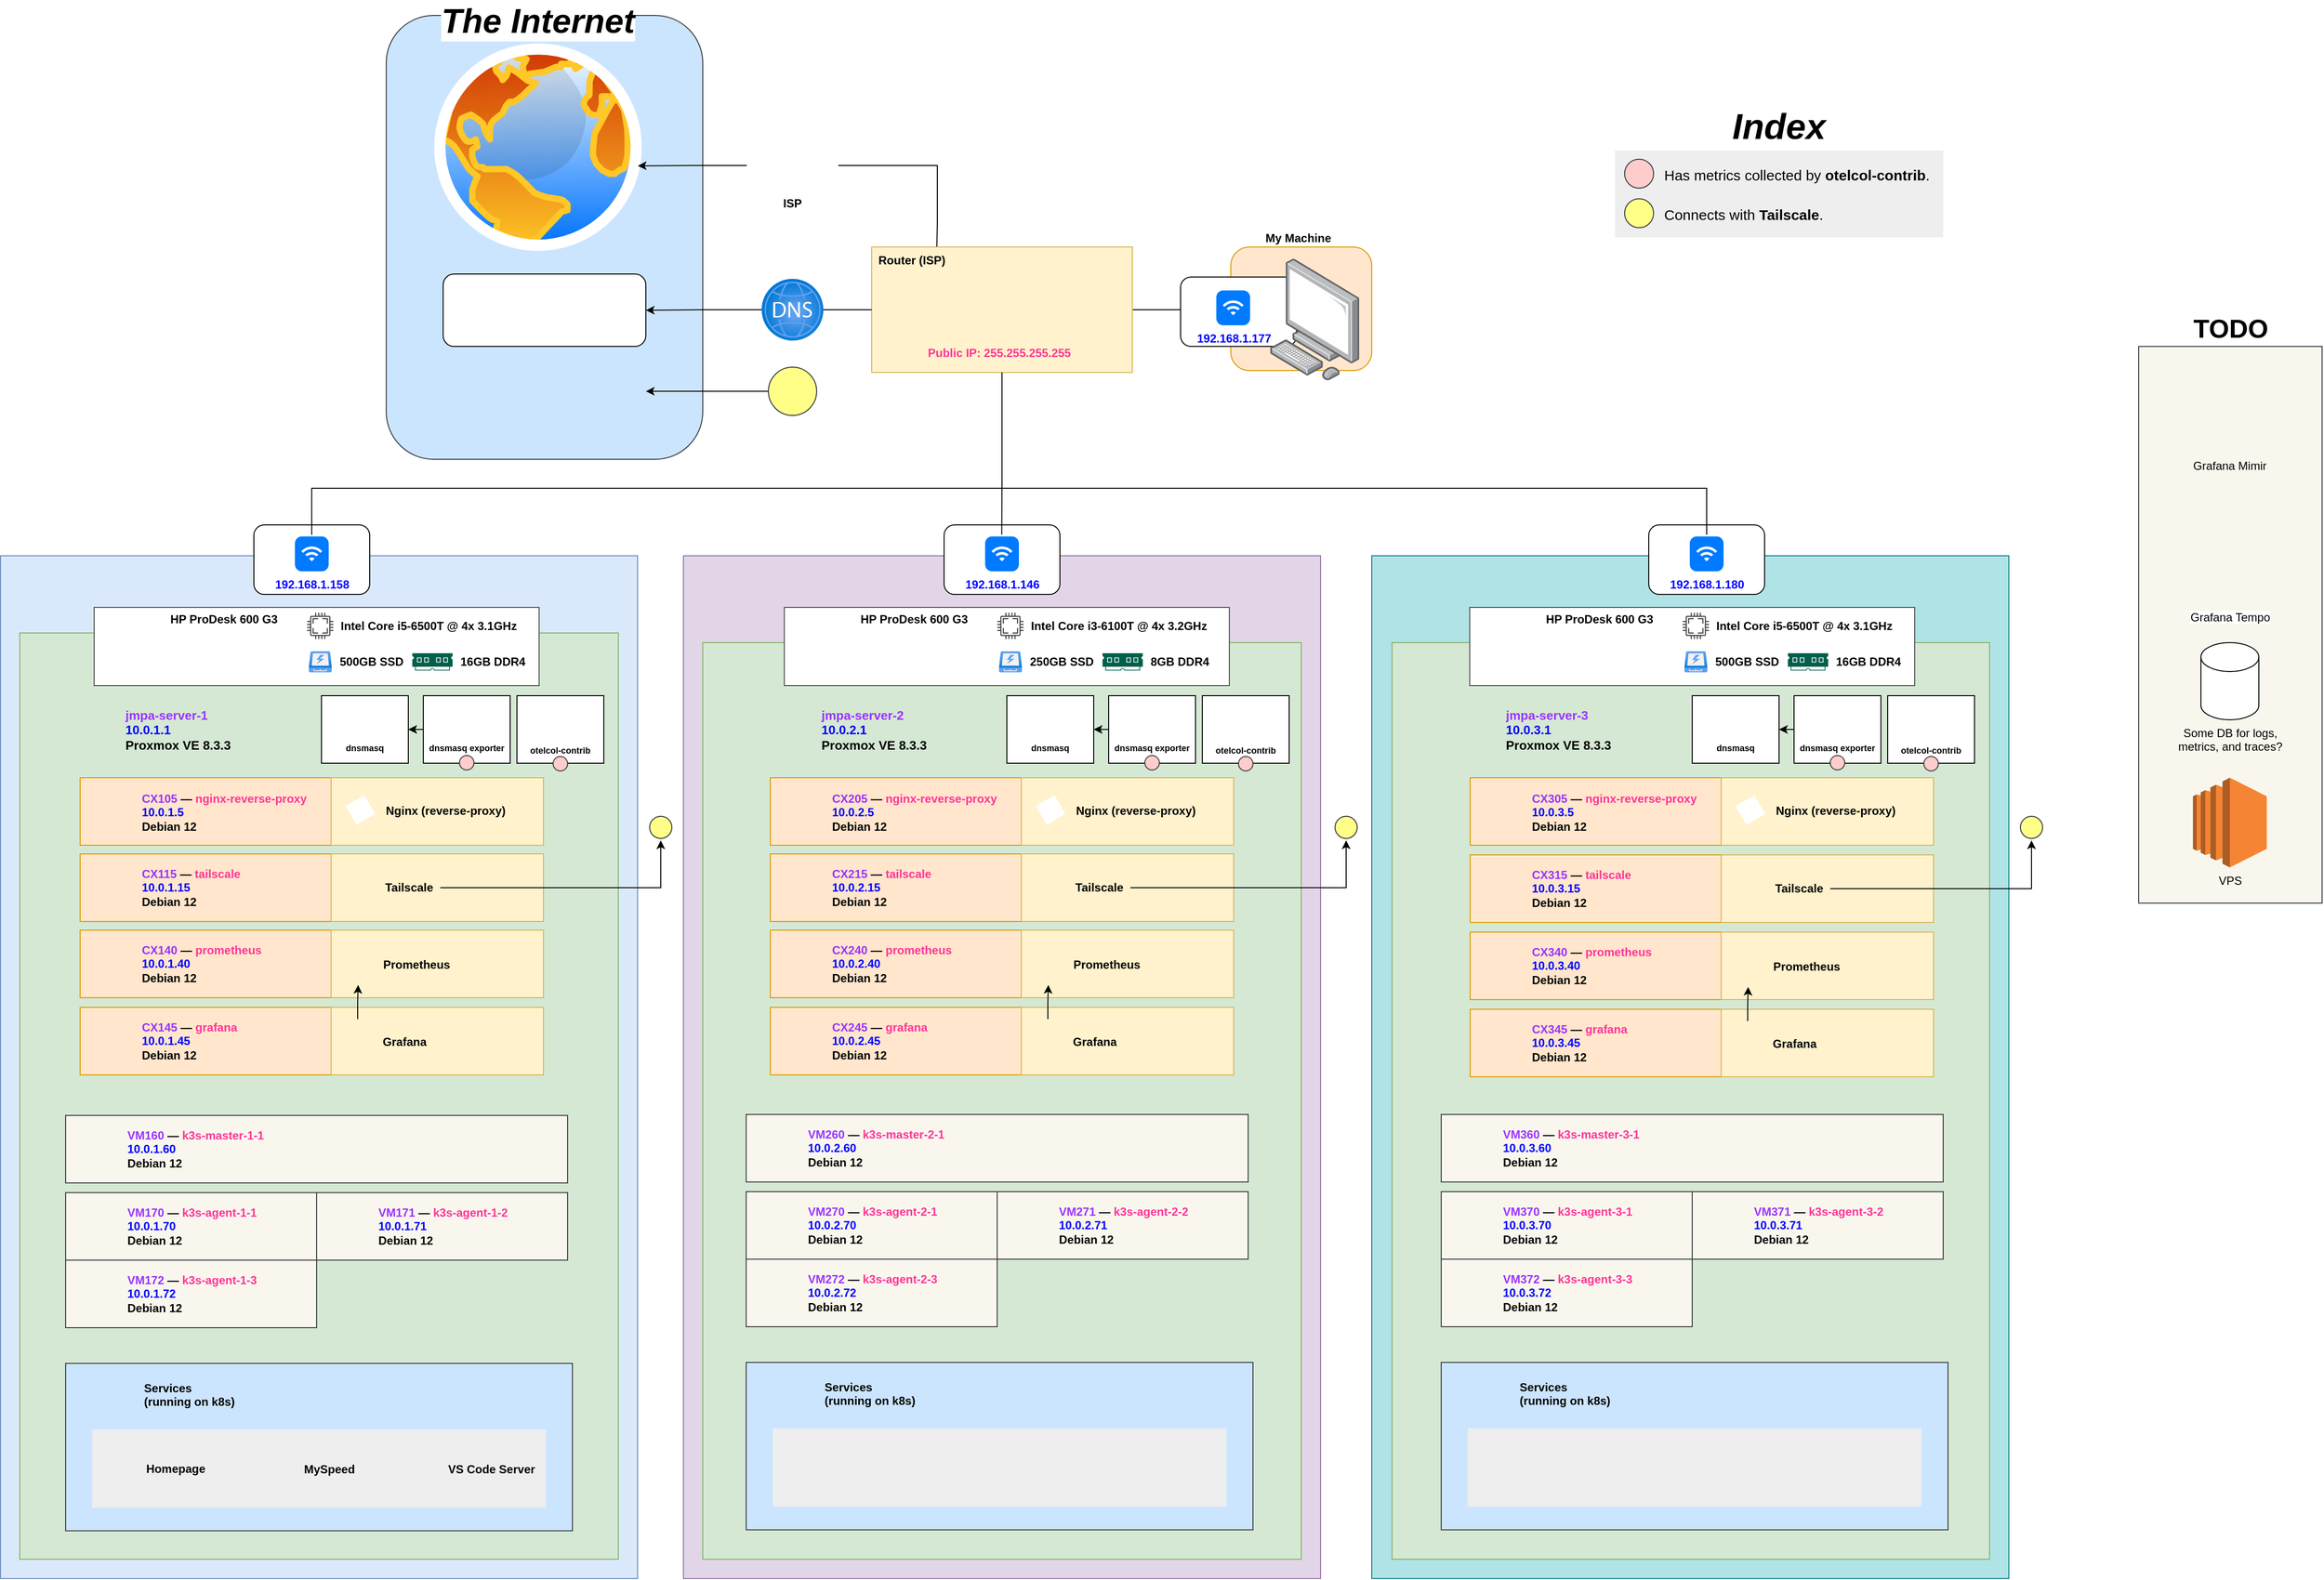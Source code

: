 <mxfile version="27.1.6">
  <diagram name="Architecture" id="1Hr61G1TTQ4BNQoCgUvx">
    <mxGraphModel dx="4083" dy="1331" grid="1" gridSize="10" guides="1" tooltips="1" connect="1" arrows="1" fold="1" page="1" pageScale="1" pageWidth="850" pageHeight="1100" math="0" shadow="0">
      <root>
        <mxCell id="0" />
        <mxCell id="1" parent="0" />
        <mxCell id="8qK2G74O0QSRUlPLfy0Q-366" value="TODO" style="rounded=0;whiteSpace=wrap;html=1;fillColor=#f9f7ed;strokeColor=#36393d;fontStyle=1;labelPosition=center;verticalLabelPosition=top;align=center;verticalAlign=bottom;fontSize=27;" parent="1" vertex="1">
          <mxGeometry x="1362.53" y="423.06" width="190" height="576.94" as="geometry" />
        </mxCell>
        <mxCell id="8qK2G74O0QSRUlPLfy0Q-216" value="" style="rounded=1;whiteSpace=wrap;html=1;fillColor=#cce5ff;strokeColor=#36393d;" parent="1" vertex="1">
          <mxGeometry x="-452.87" y="80" width="327.87" height="460" as="geometry" />
        </mxCell>
        <mxCell id="v-dcrOAvUfmWSFPV6nOm-55" value="" style="rounded=0;whiteSpace=wrap;html=1;fillColor=#dae8fc;strokeColor=#6c8ebf;" parent="1" vertex="1">
          <mxGeometry x="-852.5" y="640" width="660" height="1060" as="geometry" />
        </mxCell>
        <mxCell id="v-dcrOAvUfmWSFPV6nOm-40" value="" style="rounded=0;whiteSpace=wrap;html=1;align=left;verticalAlign=top;fontStyle=1;spacingLeft=5;fillColor=#d5e8d4;strokeColor=#82b366;" parent="1" vertex="1">
          <mxGeometry x="-832.5" y="720" width="620" height="960" as="geometry" />
        </mxCell>
        <mxCell id="v-dcrOAvUfmWSFPV6nOm-73" value="&amp;nbsp;" style="rounded=0;whiteSpace=wrap;html=1;fillColor=#e1d5e7;strokeColor=#9673a6;" parent="1" vertex="1">
          <mxGeometry x="-145" y="640" width="660" height="1060" as="geometry" />
        </mxCell>
        <mxCell id="8qK2G74O0QSRUlPLfy0Q-154" value="" style="group" parent="1" vertex="1" connectable="0">
          <mxGeometry x="125" y="608.04" width="120" height="71.96" as="geometry" />
        </mxCell>
        <mxCell id="Acg6w6ZLD4bJByQPUH88-38" value="" style="rounded=1;whiteSpace=wrap;html=1;" parent="8qK2G74O0QSRUlPLfy0Q-154" vertex="1">
          <mxGeometry width="120" height="71.96" as="geometry" />
        </mxCell>
        <mxCell id="v-dcrOAvUfmWSFPV6nOm-96" value="&lt;div&gt;192.168.1.146&lt;/div&gt;" style="html=1;strokeWidth=1;shadow=0;dashed=0;shape=mxgraph.ios7.misc.wifi;fillColor=#007AFF;strokeColor=none;buttonText=;strokeColor2=#222222;fontColor=#0000FF;fontSize=12;verticalLabelPosition=bottom;verticalAlign=top;align=center;sketch=0;perimeterSpacing=9;container=0;fontStyle=1" parent="8qK2G74O0QSRUlPLfy0Q-154" vertex="1">
          <mxGeometry x="42.5" y="11.96" width="35" height="36.07" as="geometry" />
        </mxCell>
        <mxCell id="8qK2G74O0QSRUlPLfy0Q-153" value="" style="group" parent="1" vertex="1" connectable="0">
          <mxGeometry x="-590" y="608.04" width="120" height="71.96" as="geometry" />
        </mxCell>
        <mxCell id="Acg6w6ZLD4bJByQPUH88-37" value="" style="rounded=1;whiteSpace=wrap;html=1;" parent="8qK2G74O0QSRUlPLfy0Q-153" vertex="1">
          <mxGeometry width="120" height="71.96" as="geometry" />
        </mxCell>
        <mxCell id="v-dcrOAvUfmWSFPV6nOm-95" value="192.168.1.158" style="html=1;strokeWidth=1;shadow=0;dashed=0;shape=mxgraph.ios7.misc.wifi;fillColor=#007AFF;strokeColor=none;buttonText=;strokeColor2=#222222;fontColor=#0000FF;fontSize=12;verticalLabelPosition=bottom;verticalAlign=top;align=center;sketch=0;perimeterSpacing=12;container=0;fontStyle=1" parent="8qK2G74O0QSRUlPLfy0Q-153" vertex="1">
          <mxGeometry x="42.5" y="11.96" width="35" height="36.07" as="geometry" />
        </mxCell>
        <mxCell id="v-dcrOAvUfmWSFPV6nOm-117" value="" style="rounded=0;whiteSpace=wrap;html=1;fillColor=#b0e3e6;strokeColor=#0e8088;" parent="1" vertex="1">
          <mxGeometry x="568.04" y="640" width="660" height="1060" as="geometry" />
        </mxCell>
        <mxCell id="v-dcrOAvUfmWSFPV6nOm-119" value="&amp;nbsp;" style="rounded=0;whiteSpace=wrap;html=1;align=left;verticalAlign=top;fontStyle=1;spacingLeft=5;fillColor=#d5e8d4;strokeColor=#82b366;" parent="1" vertex="1">
          <mxGeometry x="589.08" y="730" width="618.96" height="950" as="geometry" />
        </mxCell>
        <mxCell id="v-dcrOAvUfmWSFPV6nOm-75" value="" style="rounded=0;whiteSpace=wrap;html=1;align=left;verticalAlign=top;fontStyle=1;spacingLeft=5;fillColor=#d5e8d4;strokeColor=#82b366;" parent="1" vertex="1">
          <mxGeometry x="-125" y="730" width="620" height="950" as="geometry" />
        </mxCell>
        <mxCell id="v-dcrOAvUfmWSFPV6nOm-5" style="edgeStyle=orthogonalEdgeStyle;rounded=0;orthogonalLoop=1;jettySize=auto;html=1;entryX=0.25;entryY=0;entryDx=0;entryDy=0;exitX=1;exitY=0.5;exitDx=0;exitDy=0;endArrow=none;startFill=0;" parent="1" source="v-dcrOAvUfmWSFPV6nOm-1" target="v-dcrOAvUfmWSFPV6nOm-7" edge="1">
          <mxGeometry relative="1" as="geometry">
            <mxPoint x="190" y="340" as="targetPoint" />
            <Array as="points">
              <mxPoint x="118" y="296" />
              <mxPoint x="118" y="380" />
            </Array>
          </mxGeometry>
        </mxCell>
        <mxCell id="v-dcrOAvUfmWSFPV6nOm-1" value="ISP" style="shape=image;imageAspect=0;aspect=fixed;verticalLabelPosition=bottom;verticalAlign=top;image=https://encrypted-tbn0.gstatic.com/images?q=tbn:ANd9GcSy0GTdbg7jLKrSXAx6nHsGWe_s1SHSmejMjw&amp;s;clipPath=inset(27.78% 11.33% 27.78% 6%);fontStyle=1;perimeterSpacing=0;" parent="1" vertex="1">
          <mxGeometry x="-79.4" y="210" width="94.8" height="50.97" as="geometry" />
        </mxCell>
        <mxCell id="v-dcrOAvUfmWSFPV6nOm-15" style="edgeStyle=orthogonalEdgeStyle;rounded=0;orthogonalLoop=1;jettySize=auto;html=1;entryX=0.057;entryY=0.526;entryDx=0;entryDy=0;entryPerimeter=0;endArrow=none;startFill=0;" parent="1" source="v-dcrOAvUfmWSFPV6nOm-7" target="v-dcrOAvUfmWSFPV6nOm-14" edge="1">
          <mxGeometry relative="1" as="geometry" />
        </mxCell>
        <mxCell id="v-dcrOAvUfmWSFPV6nOm-27" value="" style="group" parent="1" vertex="1" connectable="0">
          <mxGeometry x="50" y="320" width="270" height="130" as="geometry" />
        </mxCell>
        <mxCell id="v-dcrOAvUfmWSFPV6nOm-7" value="Router (ISP)" style="rounded=0;whiteSpace=wrap;html=1;fillColor=#FFF2CC;strokeColor=#d6b656;fontStyle=1;align=left;verticalAlign=top;spacingLeft=5;" parent="v-dcrOAvUfmWSFPV6nOm-27" vertex="1">
          <mxGeometry width="270" height="130" as="geometry" />
        </mxCell>
        <mxCell id="v-dcrOAvUfmWSFPV6nOm-4" value="Public IP: 255.255.255.255" style="shape=image;imageAspect=0;aspect=fixed;verticalLabelPosition=bottom;verticalAlign=top;image=https://www.hyperoptic.com/wp-content/uploads/2024/07/router-PR-pic.jpg;clipPath=inset(16.08% 21.67% 2.63% 19%);fontStyle=1;fontColor=#FF3399;" parent="v-dcrOAvUfmWSFPV6nOm-27" vertex="1">
          <mxGeometry x="90" y="30" width="84.6" height="66.07" as="geometry" />
        </mxCell>
        <mxCell id="8qK2G74O0QSRUlPLfy0Q-185" style="edgeStyle=orthogonalEdgeStyle;rounded=0;orthogonalLoop=1;jettySize=auto;html=1;entryX=1;entryY=0.5;entryDx=0;entryDy=0;" parent="1" source="v-dcrOAvUfmWSFPV6nOm-37" target="v-dcrOAvUfmWSFPV6nOm-34" edge="1">
          <mxGeometry relative="1" as="geometry" />
        </mxCell>
        <mxCell id="v-dcrOAvUfmWSFPV6nOm-37" value="" style="image;aspect=fixed;html=1;points=[];align=center;fontSize=12;image=img/lib/azure2/networking/DNS_Zones.svg;" parent="1" vertex="1">
          <mxGeometry x="-64" y="353" width="64" height="64" as="geometry" />
        </mxCell>
        <mxCell id="v-dcrOAvUfmWSFPV6nOm-38" style="edgeStyle=orthogonalEdgeStyle;rounded=0;orthogonalLoop=1;jettySize=auto;html=1;endArrow=none;startFill=0;" parent="1" source="v-dcrOAvUfmWSFPV6nOm-7" target="v-dcrOAvUfmWSFPV6nOm-37" edge="1">
          <mxGeometry relative="1" as="geometry" />
        </mxCell>
        <mxCell id="v-dcrOAvUfmWSFPV6nOm-71" value="" style="group;strokeColor=#4D4D4D;strokeWidth=2;" parent="1" vertex="1" connectable="0">
          <mxGeometry x="-755" y="694" width="460" height="80" as="geometry" />
        </mxCell>
        <mxCell id="v-dcrOAvUfmWSFPV6nOm-70" value="" style="rounded=0;whiteSpace=wrap;html=1;strokeColor=none;" parent="v-dcrOAvUfmWSFPV6nOm-71" vertex="1">
          <mxGeometry width="460" height="80" as="geometry" />
        </mxCell>
        <mxCell id="v-dcrOAvUfmWSFPV6nOm-50" value="" style="group" parent="v-dcrOAvUfmWSFPV6nOm-71" vertex="1" connectable="0">
          <mxGeometry x="10" y="20" width="41.74" height="40" as="geometry" />
        </mxCell>
        <mxCell id="v-dcrOAvUfmWSFPV6nOm-49" value="" style="ellipse;whiteSpace=wrap;html=1;strokeColor=none;" parent="v-dcrOAvUfmWSFPV6nOm-50" vertex="1">
          <mxGeometry width="41.74" height="40" as="geometry" />
        </mxCell>
        <mxCell id="v-dcrOAvUfmWSFPV6nOm-48" value="" style="shape=image;imageAspect=0;aspect=fixed;verticalLabelPosition=bottom;verticalAlign=top;image=https://upload.wikimedia.org/wikipedia/commons/thumb/a/ad/HP_logo_2012.svg/640px-HP_logo_2012.svg.png;" parent="v-dcrOAvUfmWSFPV6nOm-50" vertex="1">
          <mxGeometry width="40" height="40" as="geometry" />
        </mxCell>
        <mxCell id="v-dcrOAvUfmWSFPV6nOm-45" value="HP ProDesk 600 G3" style="shape=image;imageAspect=0;aspect=fixed;verticalLabelPosition=top;verticalAlign=bottom;image=https://cdn.cs.1worldsync.com/d0/1b/d01bff7c-0667-4a05-bf1a-10f1d6851b6b.jpg;clipPath=inset(26.44% 2.67% 29.11% 2%);fontStyle=1;labelPosition=center;align=center;" parent="v-dcrOAvUfmWSFPV6nOm-71" vertex="1">
          <mxGeometry x="60.002" y="21.0" width="148.2" height="51.82" as="geometry" />
        </mxCell>
        <mxCell id="v-dcrOAvUfmWSFPV6nOm-62" value="Intel Core i5-6500T @ 4x 3.1GHz" style="sketch=0;pointerEvents=1;shadow=0;dashed=0;html=1;strokeColor=none;fillColor=#434445;aspect=fixed;labelPosition=right;verticalLabelPosition=middle;verticalAlign=middle;align=left;outlineConnect=0;shape=mxgraph.vvd.cpu;fontStyle=1;spacingLeft=6;" parent="v-dcrOAvUfmWSFPV6nOm-71" vertex="1">
          <mxGeometry x="219.997" y="5.01" width="27.5" height="27.5" as="geometry" />
        </mxCell>
        <mxCell id="v-dcrOAvUfmWSFPV6nOm-59" value="&lt;span&gt;500GB SSD&lt;/span&gt;" style="image;aspect=fixed;html=1;points=[];align=left;fontSize=12;image=img/lib/azure2/general/SSD.svg;fontStyle=1;labelPosition=right;verticalLabelPosition=middle;verticalAlign=middle;spacingLeft=6;labelBackgroundColor=none;" parent="v-dcrOAvUfmWSFPV6nOm-71" vertex="1">
          <mxGeometry x="221.823" y="45.01" width="24" height="21.81" as="geometry" />
        </mxCell>
        <mxCell id="v-dcrOAvUfmWSFPV6nOm-60" value="16GB DDR4" style="sketch=0;pointerEvents=1;shadow=0;dashed=0;html=1;strokeColor=none;fillColor=#005F4B;labelPosition=right;verticalLabelPosition=middle;verticalAlign=middle;align=left;outlineConnect=0;shape=mxgraph.veeam2.ram;fontStyle=1;spacingLeft=6;" parent="v-dcrOAvUfmWSFPV6nOm-71" vertex="1">
          <mxGeometry x="329.13" y="46.96" width="41.739" height="17.91" as="geometry" />
        </mxCell>
        <mxCell id="v-dcrOAvUfmWSFPV6nOm-93" style="edgeStyle=orthogonalEdgeStyle;rounded=0;orthogonalLoop=1;jettySize=auto;html=1;entryX=0.499;entryY=0.17;entryDx=0;entryDy=0;endArrow=none;startFill=0;exitX=0.5;exitY=1;exitDx=0;exitDy=0;entryPerimeter=0;" parent="1" source="v-dcrOAvUfmWSFPV6nOm-7" target="v-dcrOAvUfmWSFPV6nOm-95" edge="1">
          <mxGeometry relative="1" as="geometry">
            <Array as="points">
              <mxPoint x="185" y="570" />
              <mxPoint x="-530" y="570" />
            </Array>
          </mxGeometry>
        </mxCell>
        <mxCell id="v-dcrOAvUfmWSFPV6nOm-94" style="edgeStyle=orthogonalEdgeStyle;rounded=0;orthogonalLoop=1;jettySize=auto;html=1;entryX=0.495;entryY=0.132;entryDx=0;entryDy=0;endArrow=none;startFill=0;entryPerimeter=0;exitX=0.5;exitY=1;exitDx=0;exitDy=0;" parent="1" source="v-dcrOAvUfmWSFPV6nOm-7" target="v-dcrOAvUfmWSFPV6nOm-96" edge="1">
          <mxGeometry relative="1" as="geometry">
            <Array as="points">
              <mxPoint x="185" y="560" />
              <mxPoint x="185" y="560" />
            </Array>
          </mxGeometry>
        </mxCell>
        <mxCell id="Acg6w6ZLD4bJByQPUH88-5" value="" style="group;strokeColor=#4D4D4D;strokeWidth=2;" parent="1" vertex="1" connectable="0">
          <mxGeometry x="-40" y="694" width="460" height="80" as="geometry" />
        </mxCell>
        <mxCell id="Acg6w6ZLD4bJByQPUH88-6" value="" style="rounded=0;whiteSpace=wrap;html=1;strokeColor=none;" parent="Acg6w6ZLD4bJByQPUH88-5" vertex="1">
          <mxGeometry width="460" height="80" as="geometry" />
        </mxCell>
        <mxCell id="Acg6w6ZLD4bJByQPUH88-7" value="" style="group" parent="Acg6w6ZLD4bJByQPUH88-5" vertex="1" connectable="0">
          <mxGeometry x="10" y="20" width="41.74" height="40" as="geometry" />
        </mxCell>
        <mxCell id="Acg6w6ZLD4bJByQPUH88-8" value="" style="ellipse;whiteSpace=wrap;html=1;strokeColor=none;" parent="Acg6w6ZLD4bJByQPUH88-7" vertex="1">
          <mxGeometry width="41.74" height="40" as="geometry" />
        </mxCell>
        <mxCell id="Acg6w6ZLD4bJByQPUH88-9" value="" style="shape=image;imageAspect=0;aspect=fixed;verticalLabelPosition=bottom;verticalAlign=top;image=https://upload.wikimedia.org/wikipedia/commons/thumb/a/ad/HP_logo_2012.svg/640px-HP_logo_2012.svg.png;" parent="Acg6w6ZLD4bJByQPUH88-7" vertex="1">
          <mxGeometry width="40" height="40" as="geometry" />
        </mxCell>
        <mxCell id="Acg6w6ZLD4bJByQPUH88-10" value="HP ProDesk 600 G3" style="shape=image;imageAspect=0;aspect=fixed;verticalLabelPosition=top;verticalAlign=bottom;image=https://cdn.cs.1worldsync.com/d0/1b/d01bff7c-0667-4a05-bf1a-10f1d6851b6b.jpg;clipPath=inset(26.44% 2.67% 29.11% 2%);fontStyle=1;labelPosition=center;align=center;" parent="Acg6w6ZLD4bJByQPUH88-5" vertex="1">
          <mxGeometry x="60.002" y="21.0" width="148.2" height="51.82" as="geometry" />
        </mxCell>
        <mxCell id="Acg6w6ZLD4bJByQPUH88-11" value="&lt;div&gt;Intel Core i3-6100T @ 4x 3.2GHz&lt;/div&gt;" style="sketch=0;pointerEvents=1;shadow=0;dashed=0;html=1;strokeColor=none;fillColor=#434445;aspect=fixed;labelPosition=right;verticalLabelPosition=middle;verticalAlign=middle;align=left;outlineConnect=0;shape=mxgraph.vvd.cpu;fontStyle=1;spacingLeft=6;" parent="Acg6w6ZLD4bJByQPUH88-5" vertex="1">
          <mxGeometry x="219.997" y="5.01" width="27.5" height="27.5" as="geometry" />
        </mxCell>
        <mxCell id="Acg6w6ZLD4bJByQPUH88-12" value="&lt;div&gt;&lt;span&gt;250GB SSD&lt;/span&gt;&lt;/div&gt;" style="image;aspect=fixed;html=1;points=[];align=left;fontSize=12;image=img/lib/azure2/general/SSD.svg;fontStyle=1;labelPosition=right;verticalLabelPosition=middle;verticalAlign=middle;spacingLeft=6;labelBackgroundColor=none;" parent="Acg6w6ZLD4bJByQPUH88-5" vertex="1">
          <mxGeometry x="221.823" y="45.01" width="24" height="21.81" as="geometry" />
        </mxCell>
        <mxCell id="Acg6w6ZLD4bJByQPUH88-13" value="8GB DDR4" style="sketch=0;pointerEvents=1;shadow=0;dashed=0;html=1;strokeColor=none;fillColor=#005F4B;labelPosition=right;verticalLabelPosition=middle;verticalAlign=middle;align=left;outlineConnect=0;shape=mxgraph.veeam2.ram;fontStyle=1;spacingLeft=6;" parent="Acg6w6ZLD4bJByQPUH88-5" vertex="1">
          <mxGeometry x="329.13" y="46.96" width="41.739" height="17.91" as="geometry" />
        </mxCell>
        <mxCell id="Acg6w6ZLD4bJByQPUH88-24" value="" style="group;strokeColor=#4D4D4D;strokeWidth=2;" parent="1" vertex="1" connectable="0">
          <mxGeometry x="670" y="694" width="460" height="80" as="geometry" />
        </mxCell>
        <mxCell id="Acg6w6ZLD4bJByQPUH88-25" value="" style="rounded=0;whiteSpace=wrap;html=1;strokeColor=none;" parent="Acg6w6ZLD4bJByQPUH88-24" vertex="1">
          <mxGeometry width="460" height="80" as="geometry" />
        </mxCell>
        <mxCell id="Acg6w6ZLD4bJByQPUH88-26" value="" style="group" parent="Acg6w6ZLD4bJByQPUH88-24" vertex="1" connectable="0">
          <mxGeometry x="10" y="20" width="41.74" height="40" as="geometry" />
        </mxCell>
        <mxCell id="Acg6w6ZLD4bJByQPUH88-27" value="" style="ellipse;whiteSpace=wrap;html=1;strokeColor=none;" parent="Acg6w6ZLD4bJByQPUH88-26" vertex="1">
          <mxGeometry width="41.74" height="40" as="geometry" />
        </mxCell>
        <mxCell id="Acg6w6ZLD4bJByQPUH88-28" value="" style="shape=image;imageAspect=0;aspect=fixed;verticalLabelPosition=bottom;verticalAlign=top;image=https://upload.wikimedia.org/wikipedia/commons/thumb/a/ad/HP_logo_2012.svg/640px-HP_logo_2012.svg.png;" parent="Acg6w6ZLD4bJByQPUH88-26" vertex="1">
          <mxGeometry width="40" height="40" as="geometry" />
        </mxCell>
        <mxCell id="Acg6w6ZLD4bJByQPUH88-29" value="HP ProDesk 600 G3" style="shape=image;imageAspect=0;aspect=fixed;verticalLabelPosition=top;verticalAlign=bottom;image=https://cdn.cs.1worldsync.com/d0/1b/d01bff7c-0667-4a05-bf1a-10f1d6851b6b.jpg;clipPath=inset(26.44% 2.67% 29.11% 2%);fontStyle=1;labelPosition=center;align=center;" parent="Acg6w6ZLD4bJByQPUH88-24" vertex="1">
          <mxGeometry x="60.002" y="21.0" width="148.2" height="51.82" as="geometry" />
        </mxCell>
        <mxCell id="Acg6w6ZLD4bJByQPUH88-30" value="Intel Core i5-6500T @ 4x 3.1GHz" style="sketch=0;pointerEvents=1;shadow=0;dashed=0;html=1;strokeColor=none;fillColor=#434445;aspect=fixed;labelPosition=right;verticalLabelPosition=middle;verticalAlign=middle;align=left;outlineConnect=0;shape=mxgraph.vvd.cpu;fontStyle=1;spacingLeft=6;" parent="Acg6w6ZLD4bJByQPUH88-24" vertex="1">
          <mxGeometry x="219.997" y="5.01" width="27.5" height="27.5" as="geometry" />
        </mxCell>
        <mxCell id="Acg6w6ZLD4bJByQPUH88-31" value="&lt;span&gt;500GB SSD&lt;/span&gt;" style="image;aspect=fixed;html=1;points=[];align=left;fontSize=12;image=img/lib/azure2/general/SSD.svg;fontStyle=1;labelPosition=right;verticalLabelPosition=middle;verticalAlign=middle;spacingLeft=6;labelBackgroundColor=none;" parent="Acg6w6ZLD4bJByQPUH88-24" vertex="1">
          <mxGeometry x="221.823" y="45.01" width="24" height="21.81" as="geometry" />
        </mxCell>
        <mxCell id="Acg6w6ZLD4bJByQPUH88-32" value="16GB DDR4" style="sketch=0;pointerEvents=1;shadow=0;dashed=0;html=1;strokeColor=none;fillColor=#005F4B;labelPosition=right;verticalLabelPosition=middle;verticalAlign=middle;align=left;outlineConnect=0;shape=mxgraph.veeam2.ram;fontStyle=1;spacingLeft=6;" parent="Acg6w6ZLD4bJByQPUH88-24" vertex="1">
          <mxGeometry x="329.13" y="46.96" width="41.739" height="17.91" as="geometry" />
        </mxCell>
        <mxCell id="v-dcrOAvUfmWSFPV6nOm-53" value="&lt;div&gt;&lt;span style=&quot;color: rgb(0, 0, 255);&quot;&gt;&lt;br&gt;&lt;/span&gt;&lt;/div&gt;&lt;div&gt;&lt;span style=&quot;color: rgb(0, 0, 255);&quot;&gt;&lt;br&gt;&lt;/span&gt;&lt;span style=&quot;color: rgb(153, 51, 255);&quot;&gt;jmpa-server-1&lt;br&gt;&lt;/span&gt;&lt;span style=&quot;color: rgb(0, 0, 255);&quot;&gt;10.0.1.1&lt;/span&gt;&lt;/div&gt;&lt;span style=&quot;color: rgb(0, 0, 0);&quot;&gt;Proxmox VE 8.3.3&lt;/span&gt;" style="shape=image;imageAspect=0;aspect=fixed;verticalLabelPosition=middle;verticalAlign=middle;image=https://avatars.githubusercontent.com/u/2678585?s=200&amp;v=4;labelPosition=right;align=left;fontStyle=1;fontColor=#FF3399;html=1;spacingLeft=5;spacingBottom=30;fontSize=13;spacingTop=0;" parent="1" vertex="1">
          <mxGeometry x="-800" y="785" width="70" height="70" as="geometry" />
        </mxCell>
        <mxCell id="Acg6w6ZLD4bJByQPUH88-100" value="&amp;nbsp;" style="text;whiteSpace=wrap;html=1;" parent="1" vertex="1">
          <mxGeometry x="-530" y="890" width="40" height="40" as="geometry" />
        </mxCell>
        <mxCell id="v-dcrOAvUfmWSFPV6nOm-28" value="The Internet" style="image;aspect=fixed;perimeter=ellipsePerimeter;html=1;align=center;shadow=0;dashed=0;spacingTop=3;image=img/lib/active_directory/internet_globe.svg;labelPosition=center;verticalLabelPosition=top;verticalAlign=bottom;fontStyle=3;fontSize=35;fontFamily=Helvetica;" parent="1" vertex="1">
          <mxGeometry x="-403.18" y="109" width="215.01" height="215.01" as="geometry" />
        </mxCell>
        <mxCell id="Acg6w6ZLD4bJByQPUH88-110" style="edgeStyle=orthogonalEdgeStyle;rounded=0;orthogonalLoop=1;jettySize=auto;html=1;entryX=0.981;entryY=0.59;entryDx=0;entryDy=0;entryPerimeter=0;" parent="1" source="v-dcrOAvUfmWSFPV6nOm-1" target="v-dcrOAvUfmWSFPV6nOm-28" edge="1">
          <mxGeometry relative="1" as="geometry">
            <mxPoint x="-146.099" y="295.056" as="targetPoint" />
          </mxGeometry>
        </mxCell>
        <mxCell id="Acg6w6ZLD4bJByQPUH88-118" value="&amp;nbsp;" style="text;whiteSpace=wrap;html=1;" parent="1" vertex="1">
          <mxGeometry x="-620" y="720" width="40" height="40" as="geometry" />
        </mxCell>
        <mxCell id="Acg6w6ZLD4bJByQPUH88-164" value="" style="group" parent="1" vertex="1" connectable="0">
          <mxGeometry x="-393.93" y="348.06" width="210" height="75" as="geometry" />
        </mxCell>
        <mxCell id="8qK2G74O0QSRUlPLfy0Q-184" value="" style="group" parent="Acg6w6ZLD4bJByQPUH88-164" vertex="1" connectable="0">
          <mxGeometry width="210" height="75" as="geometry" />
        </mxCell>
        <mxCell id="v-dcrOAvUfmWSFPV6nOm-34" value="" style="rounded=1;whiteSpace=wrap;html=1;gradientColor=none;" parent="8qK2G74O0QSRUlPLfy0Q-184" vertex="1">
          <mxGeometry width="210" height="75" as="geometry" />
        </mxCell>
        <mxCell id="v-dcrOAvUfmWSFPV6nOm-32" value="" style="shape=image;imageAspect=0;aspect=fixed;verticalLabelPosition=bottom;verticalAlign=top;image=https://upload.wikimedia.org/wikipedia/commons/thumb/4/4b/Cloudflare_Logo.svg/640px-Cloudflare_Logo.svg.png;" parent="8qK2G74O0QSRUlPLfy0Q-184" vertex="1">
          <mxGeometry x="41.51" y="16.5" width="126.98" height="42" as="geometry" />
        </mxCell>
        <mxCell id="8qK2G74O0QSRUlPLfy0Q-10" value="" style="group" parent="1" vertex="1" connectable="0">
          <mxGeometry x="-770" y="1028" width="480" height="70" as="geometry" />
        </mxCell>
        <mxCell id="8qK2G74O0QSRUlPLfy0Q-11" value="" style="rounded=0;whiteSpace=wrap;html=1;fillColor=#ffe6cc;strokeColor=#d79b00;" parent="8qK2G74O0QSRUlPLfy0Q-10" vertex="1">
          <mxGeometry width="480" height="70" as="geometry" />
        </mxCell>
        <mxCell id="8qK2G74O0QSRUlPLfy0Q-12" value="&amp;nbsp;" style="rounded=0;whiteSpace=wrap;html=1;fillColor=#fff2cc;strokeColor=#d6b656;" parent="8qK2G74O0QSRUlPLfy0Q-10" vertex="1">
          <mxGeometry x="260" width="220" height="70" as="geometry" />
        </mxCell>
        <mxCell id="8qK2G74O0QSRUlPLfy0Q-13" value="&lt;div&gt;&lt;span&gt;&lt;span&gt;&lt;span style=&quot;color: rgb(153, 51, 255);&quot;&gt;CX140&lt;/span&gt;&lt;/span&gt; &lt;/span&gt;— &lt;span style=&quot;color: rgb(255, 51, 153);&quot;&gt;prometheus&lt;/span&gt;&lt;/div&gt;&lt;div&gt;&lt;span style=&quot;color: rgb(0, 0, 255);&quot;&gt;10.0.1.40&lt;/span&gt;&lt;/div&gt;&lt;div&gt;&lt;span style=&quot;color: rgb(0, 0, 0);&quot;&gt;Debian 12&lt;/span&gt;&lt;/div&gt;&lt;div&gt;&lt;span&gt;&lt;br&gt;&lt;/span&gt;&lt;/div&gt;" style="shape=image;html=1;verticalAlign=top;verticalLabelPosition=middle;labelBackgroundColor=none;imageAspect=0;aspect=fixed;image=https://cdn1.iconfinder.com/data/icons/Vista-Inspirate_1.0/128x128/apps/debian.png;labelPosition=right;align=left;spacingBottom=0;spacingTop=-3;spacingLeft=4;fontStyle=1" parent="8qK2G74O0QSRUlPLfy0Q-10" vertex="1">
          <mxGeometry x="10" y="10" width="48" height="48" as="geometry" />
        </mxCell>
        <mxCell id="8qK2G74O0QSRUlPLfy0Q-9" value="Prometheus" style="shape=image;imageAspect=0;aspect=fixed;verticalLabelPosition=middle;verticalAlign=middle;image=https://upload.wikimedia.org/wikipedia/commons/thumb/3/38/Prometheus_software_logo.svg/800px-Prometheus_software_logo.svg.png;fontStyle=1;labelPosition=right;align=left;spacingLeft=6;perimeterSpacing=4;" parent="8qK2G74O0QSRUlPLfy0Q-10" vertex="1">
          <mxGeometry x="270" y="17.17" width="36" height="35.65" as="geometry" />
        </mxCell>
        <mxCell id="8qK2G74O0QSRUlPLfy0Q-15" value="" style="group" parent="1" vertex="1" connectable="0">
          <mxGeometry x="-770" y="1108" width="480" height="70" as="geometry" />
        </mxCell>
        <mxCell id="8qK2G74O0QSRUlPLfy0Q-16" value="" style="rounded=0;whiteSpace=wrap;html=1;fillColor=#ffe6cc;strokeColor=#d79b00;" parent="8qK2G74O0QSRUlPLfy0Q-15" vertex="1">
          <mxGeometry width="480" height="70" as="geometry" />
        </mxCell>
        <mxCell id="8qK2G74O0QSRUlPLfy0Q-17" value="&amp;nbsp;" style="rounded=0;whiteSpace=wrap;html=1;fillColor=#fff2cc;strokeColor=#d6b656;" parent="8qK2G74O0QSRUlPLfy0Q-15" vertex="1">
          <mxGeometry x="260" width="220" height="70" as="geometry" />
        </mxCell>
        <mxCell id="8qK2G74O0QSRUlPLfy0Q-18" value="&lt;div&gt;&lt;span&gt;&lt;span&gt;&lt;span style=&quot;color: rgb(153, 51, 255);&quot;&gt;CX145&lt;/span&gt;&lt;/span&gt; &lt;/span&gt;— &lt;span style=&quot;color: rgb(255, 51, 153);&quot;&gt;grafana&lt;/span&gt;&lt;/div&gt;&lt;div&gt;&lt;span style=&quot;color: rgb(0, 0, 255);&quot;&gt;10.0.1.45&lt;/span&gt;&lt;/div&gt;&lt;div&gt;&lt;span style=&quot;color: rgb(0, 0, 0);&quot;&gt;Debian 12&lt;/span&gt;&lt;/div&gt;&lt;div&gt;&lt;span&gt;&lt;br&gt;&lt;/span&gt;&lt;/div&gt;" style="shape=image;html=1;verticalAlign=top;verticalLabelPosition=middle;labelBackgroundColor=none;imageAspect=0;aspect=fixed;image=https://cdn1.iconfinder.com/data/icons/Vista-Inspirate_1.0/128x128/apps/debian.png;labelPosition=right;align=left;spacingBottom=0;spacingTop=-3;spacingLeft=4;fontStyle=1" parent="8qK2G74O0QSRUlPLfy0Q-15" vertex="1">
          <mxGeometry x="10" y="10" width="48" height="48" as="geometry" />
        </mxCell>
        <mxCell id="8qK2G74O0QSRUlPLfy0Q-8" value="Grafana" style="shape=image;imageAspect=0;aspect=fixed;verticalLabelPosition=middle;verticalAlign=middle;image=https://upload.wikimedia.org/wikipedia/commons/3/3b/Grafana_icon.svg;fontStyle=1;labelPosition=right;align=left;spacingLeft=6;perimeterSpacing=4;" parent="8qK2G74O0QSRUlPLfy0Q-15" vertex="1">
          <mxGeometry x="269.53" y="16.28" width="36" height="37.43" as="geometry" />
        </mxCell>
        <mxCell id="8qK2G74O0QSRUlPLfy0Q-43" value="" style="group" parent="1" vertex="1" connectable="0">
          <mxGeometry x="-55" y="870" width="480" height="70" as="geometry" />
        </mxCell>
        <mxCell id="8qK2G74O0QSRUlPLfy0Q-44" value="" style="rounded=0;whiteSpace=wrap;html=1;fillColor=#ffe6cc;strokeColor=#d79b00;" parent="8qK2G74O0QSRUlPLfy0Q-43" vertex="1">
          <mxGeometry width="480" height="70" as="geometry" />
        </mxCell>
        <mxCell id="8qK2G74O0QSRUlPLfy0Q-45" value="&lt;div&gt;&lt;span&gt;&lt;span&gt;&lt;span style=&quot;color: rgb(153, 51, 255);&quot;&gt;CX205&lt;/span&gt;&lt;/span&gt; &lt;/span&gt;— &lt;span style=&quot;color: rgb(255, 51, 153);&quot;&gt;nginx-reverse-proxy&lt;/span&gt;&lt;/div&gt;&lt;div&gt;&lt;span style=&quot;color: rgb(0, 0, 255);&quot;&gt;10.0.2.5&lt;/span&gt;&lt;/div&gt;&lt;div&gt;&lt;span style=&quot;color: rgb(0, 0, 0);&quot;&gt;Debian 12&lt;/span&gt;&lt;/div&gt;&lt;div&gt;&lt;span&gt;&lt;br&gt;&lt;/span&gt;&lt;/div&gt;" style="shape=image;html=1;verticalAlign=top;verticalLabelPosition=middle;labelBackgroundColor=none;imageAspect=0;aspect=fixed;image=https://cdn1.iconfinder.com/data/icons/Vista-Inspirate_1.0/128x128/apps/debian.png;labelPosition=right;align=left;spacingBottom=0;spacingTop=-3;spacingLeft=4;fontStyle=1" parent="8qK2G74O0QSRUlPLfy0Q-43" vertex="1">
          <mxGeometry x="10" y="11" width="48" height="48" as="geometry" />
        </mxCell>
        <mxCell id="8qK2G74O0QSRUlPLfy0Q-46" value="" style="rounded=0;whiteSpace=wrap;html=1;fillColor=#fff2cc;strokeColor=#d6b656;" parent="8qK2G74O0QSRUlPLfy0Q-43" vertex="1">
          <mxGeometry x="260" width="220" height="70" as="geometry" />
        </mxCell>
        <mxCell id="8qK2G74O0QSRUlPLfy0Q-47" value="" style="group" parent="8qK2G74O0QSRUlPLfy0Q-43" vertex="1" connectable="0">
          <mxGeometry x="275.002" y="16" width="30.738" height="35" as="geometry" />
        </mxCell>
        <mxCell id="8qK2G74O0QSRUlPLfy0Q-48" value="" style="whiteSpace=wrap;html=1;aspect=fixed;fillColor=default;strokeColor=none;rotation=-30;" parent="8qK2G74O0QSRUlPLfy0Q-47" vertex="1">
          <mxGeometry x="4.118" y="6.25" width="22.5" height="22.5" as="geometry" />
        </mxCell>
        <mxCell id="8qK2G74O0QSRUlPLfy0Q-49" value="Nginx (reverse-proxy)" style="shape=image;imageAspect=0;aspect=fixed;verticalLabelPosition=middle;verticalAlign=middle;image=https://static-00.iconduck.com/assets.00/nginx-icon-223x256-ghqr4o29.png;fontStyle=1;labelPosition=right;align=left;spacingLeft=9;" parent="8qK2G74O0QSRUlPLfy0Q-47" vertex="1">
          <mxGeometry x="0.248" width="30.49" height="35" as="geometry" />
        </mxCell>
        <mxCell id="8qK2G74O0QSRUlPLfy0Q-50" value="" style="group" parent="1" vertex="1" connectable="0">
          <mxGeometry x="-55" y="1028" width="480" height="70" as="geometry" />
        </mxCell>
        <mxCell id="8qK2G74O0QSRUlPLfy0Q-51" value="" style="rounded=0;whiteSpace=wrap;html=1;fillColor=#ffe6cc;strokeColor=#d79b00;" parent="8qK2G74O0QSRUlPLfy0Q-50" vertex="1">
          <mxGeometry width="480" height="70" as="geometry" />
        </mxCell>
        <mxCell id="8qK2G74O0QSRUlPLfy0Q-52" value="&amp;nbsp;" style="rounded=0;whiteSpace=wrap;html=1;fillColor=#fff2cc;strokeColor=#d6b656;" parent="8qK2G74O0QSRUlPLfy0Q-50" vertex="1">
          <mxGeometry x="260" width="220" height="70" as="geometry" />
        </mxCell>
        <mxCell id="8qK2G74O0QSRUlPLfy0Q-53" value="&lt;div&gt;&lt;span&gt;&lt;span&gt;&lt;span style=&quot;color: rgb(153, 51, 255);&quot;&gt;CX240&lt;/span&gt;&lt;/span&gt; &lt;/span&gt;— &lt;span style=&quot;color: rgb(255, 51, 153);&quot;&gt;prometheus&lt;/span&gt;&lt;/div&gt;&lt;div&gt;&lt;span style=&quot;color: rgb(0, 0, 255);&quot;&gt;10.0.2.40&lt;/span&gt;&lt;/div&gt;&lt;div&gt;&lt;span style=&quot;color: rgb(0, 0, 0);&quot;&gt;Debian 12&lt;/span&gt;&lt;/div&gt;&lt;div&gt;&lt;span&gt;&lt;br&gt;&lt;/span&gt;&lt;/div&gt;" style="shape=image;html=1;verticalAlign=top;verticalLabelPosition=middle;labelBackgroundColor=none;imageAspect=0;aspect=fixed;image=https://cdn1.iconfinder.com/data/icons/Vista-Inspirate_1.0/128x128/apps/debian.png;labelPosition=right;align=left;spacingBottom=0;spacingTop=-3;spacingLeft=4;fontStyle=1" parent="8qK2G74O0QSRUlPLfy0Q-50" vertex="1">
          <mxGeometry x="10" y="10" width="48" height="48" as="geometry" />
        </mxCell>
        <mxCell id="8qK2G74O0QSRUlPLfy0Q-54" value="Prometheus" style="shape=image;imageAspect=0;aspect=fixed;verticalLabelPosition=middle;verticalAlign=middle;image=https://upload.wikimedia.org/wikipedia/commons/thumb/3/38/Prometheus_software_logo.svg/800px-Prometheus_software_logo.svg.png;fontStyle=1;labelPosition=right;align=left;spacingLeft=6;perimeterSpacing=4;" parent="8qK2G74O0QSRUlPLfy0Q-50" vertex="1">
          <mxGeometry x="270" y="17.17" width="36" height="35.65" as="geometry" />
        </mxCell>
        <mxCell id="8qK2G74O0QSRUlPLfy0Q-55" value="" style="group" parent="1" vertex="1" connectable="0">
          <mxGeometry x="-55" y="1108" width="480" height="70" as="geometry" />
        </mxCell>
        <mxCell id="8qK2G74O0QSRUlPLfy0Q-56" value="" style="rounded=0;whiteSpace=wrap;html=1;fillColor=#ffe6cc;strokeColor=#d79b00;" parent="8qK2G74O0QSRUlPLfy0Q-55" vertex="1">
          <mxGeometry width="480" height="70" as="geometry" />
        </mxCell>
        <mxCell id="8qK2G74O0QSRUlPLfy0Q-57" value="&amp;nbsp;" style="rounded=0;whiteSpace=wrap;html=1;fillColor=#fff2cc;strokeColor=#d6b656;" parent="8qK2G74O0QSRUlPLfy0Q-55" vertex="1">
          <mxGeometry x="260" width="220" height="70" as="geometry" />
        </mxCell>
        <mxCell id="8qK2G74O0QSRUlPLfy0Q-58" value="&lt;div&gt;&lt;span&gt;&lt;span&gt;&lt;span style=&quot;color: rgb(153, 51, 255);&quot;&gt;CX245&lt;/span&gt;&lt;/span&gt; &lt;/span&gt;— &lt;span style=&quot;color: rgb(255, 51, 153);&quot;&gt;grafana&lt;/span&gt;&lt;/div&gt;&lt;div&gt;&lt;span style=&quot;color: rgb(0, 0, 255);&quot;&gt;10.0.2.45&lt;/span&gt;&lt;/div&gt;&lt;div&gt;&lt;span style=&quot;color: rgb(0, 0, 0);&quot;&gt;Debian 12&lt;/span&gt;&lt;/div&gt;&lt;div&gt;&lt;span&gt;&lt;br&gt;&lt;/span&gt;&lt;/div&gt;" style="shape=image;html=1;verticalAlign=top;verticalLabelPosition=middle;labelBackgroundColor=none;imageAspect=0;aspect=fixed;image=https://cdn1.iconfinder.com/data/icons/Vista-Inspirate_1.0/128x128/apps/debian.png;labelPosition=right;align=left;spacingBottom=0;spacingTop=-3;spacingLeft=4;fontStyle=1" parent="8qK2G74O0QSRUlPLfy0Q-55" vertex="1">
          <mxGeometry x="10" y="10" width="48" height="48" as="geometry" />
        </mxCell>
        <mxCell id="8qK2G74O0QSRUlPLfy0Q-59" value="Grafana" style="shape=image;imageAspect=0;aspect=fixed;verticalLabelPosition=middle;verticalAlign=middle;image=https://upload.wikimedia.org/wikipedia/commons/3/3b/Grafana_icon.svg;fontStyle=1;labelPosition=right;align=left;spacingLeft=6;perimeterSpacing=4;" parent="8qK2G74O0QSRUlPLfy0Q-55" vertex="1">
          <mxGeometry x="269.53" y="16.28" width="36" height="37.43" as="geometry" />
        </mxCell>
        <mxCell id="8qK2G74O0QSRUlPLfy0Q-93" value="" style="group;fillColor=#e1d5e7;strokeColor=#9673a6;" parent="1" vertex="1" connectable="0">
          <mxGeometry x="-785" y="1220" width="520" height="70" as="geometry" />
        </mxCell>
        <mxCell id="8qK2G74O0QSRUlPLfy0Q-84" value="" style="rounded=0;whiteSpace=wrap;html=1;fillColor=#f9f7ed;strokeColor=#36393d;" parent="8qK2G74O0QSRUlPLfy0Q-93" vertex="1">
          <mxGeometry width="520" height="70" as="geometry" />
        </mxCell>
        <mxCell id="8qK2G74O0QSRUlPLfy0Q-86" value="&lt;div&gt;&lt;span&gt;&lt;span&gt;&lt;span style=&quot;color: rgb(153, 51, 255);&quot;&gt;VM160&lt;/span&gt;&lt;/span&gt; &lt;/span&gt;— &lt;span style=&quot;color: rgb(255, 51, 153);&quot;&gt;k3s-master-1-1&lt;/span&gt;&lt;/div&gt;&lt;div&gt;&lt;span style=&quot;color: rgb(0, 0, 255);&quot;&gt;10.0.1.60&lt;/span&gt;&lt;/div&gt;&lt;div&gt;&lt;span style=&quot;color: rgb(0, 0, 0);&quot;&gt;Debian 12&lt;/span&gt;&lt;/div&gt;&lt;div&gt;&lt;span&gt;&lt;br&gt;&lt;/span&gt;&lt;/div&gt;" style="shape=image;html=1;verticalAlign=top;verticalLabelPosition=middle;labelBackgroundColor=none;imageAspect=0;aspect=fixed;image=https://cdn1.iconfinder.com/data/icons/Vista-Inspirate_1.0/128x128/apps/debian.png;labelPosition=right;align=left;spacingBottom=0;spacingTop=-3;spacingLeft=4;fontStyle=1" parent="8qK2G74O0QSRUlPLfy0Q-93" vertex="1">
          <mxGeometry x="10" y="10" width="48" height="48" as="geometry" />
        </mxCell>
        <mxCell id="8qK2G74O0QSRUlPLfy0Q-104" value="" style="group;fillColor=#f9f7ed;strokeColor=#36393d;" parent="1" vertex="1" connectable="0">
          <mxGeometry x="-785" y="1300" width="260" height="70" as="geometry" />
        </mxCell>
        <mxCell id="8qK2G74O0QSRUlPLfy0Q-105" value="" style="rounded=0;whiteSpace=wrap;html=1;fillColor=#f9f7ed;strokeColor=#36393d;" parent="8qK2G74O0QSRUlPLfy0Q-104" vertex="1">
          <mxGeometry width="260" height="70" as="geometry" />
        </mxCell>
        <mxCell id="8qK2G74O0QSRUlPLfy0Q-106" value="&lt;div&gt;&lt;span&gt;&lt;span&gt;&lt;span style=&quot;color: rgb(153, 51, 255);&quot;&gt;VM170&lt;/span&gt;&lt;/span&gt; &lt;/span&gt;— &lt;span style=&quot;color: rgb(255, 51, 153);&quot;&gt;k3s-agent-1-1&lt;/span&gt;&lt;/div&gt;&lt;div&gt;&lt;span style=&quot;color: rgb(0, 0, 255);&quot;&gt;10.0.1.70&lt;/span&gt;&lt;/div&gt;&lt;div&gt;&lt;span style=&quot;color: rgb(0, 0, 0);&quot;&gt;Debian 12&lt;/span&gt;&lt;/div&gt;&lt;div&gt;&lt;span&gt;&lt;br&gt;&lt;/span&gt;&lt;/div&gt;" style="shape=image;html=1;verticalAlign=top;verticalLabelPosition=middle;labelBackgroundColor=none;imageAspect=0;aspect=fixed;image=https://cdn1.iconfinder.com/data/icons/Vista-Inspirate_1.0/128x128/apps/debian.png;labelPosition=right;align=left;spacingBottom=0;spacingTop=-3;spacingLeft=4;fontStyle=1" parent="8qK2G74O0QSRUlPLfy0Q-104" vertex="1">
          <mxGeometry x="10" y="10" width="48" height="48" as="geometry" />
        </mxCell>
        <mxCell id="8qK2G74O0QSRUlPLfy0Q-107" value="" style="group;fillColor=#f9f7ed;strokeColor=#36393d;" parent="1" vertex="1" connectable="0">
          <mxGeometry x="-525" y="1300" width="260" height="70" as="geometry" />
        </mxCell>
        <mxCell id="8qK2G74O0QSRUlPLfy0Q-108" value="" style="rounded=0;whiteSpace=wrap;html=1;fillColor=#f9f7ed;strokeColor=#36393d;" parent="8qK2G74O0QSRUlPLfy0Q-107" vertex="1">
          <mxGeometry width="260" height="70" as="geometry" />
        </mxCell>
        <mxCell id="8qK2G74O0QSRUlPLfy0Q-109" value="&lt;div&gt;&lt;span&gt;&lt;span&gt;&lt;span style=&quot;color: rgb(153, 51, 255);&quot;&gt;VM171&lt;/span&gt;&lt;/span&gt; &lt;/span&gt;— &lt;span style=&quot;color: rgb(255, 51, 153);&quot;&gt;k3s-agent-1-2&lt;/span&gt;&lt;/div&gt;&lt;div&gt;&lt;span style=&quot;color: rgb(0, 0, 255);&quot;&gt;10.0.1.71&lt;/span&gt;&lt;/div&gt;&lt;div&gt;&lt;span style=&quot;color: rgb(0, 0, 0);&quot;&gt;Debian 12&lt;/span&gt;&lt;/div&gt;&lt;div&gt;&lt;span&gt;&lt;br&gt;&lt;/span&gt;&lt;/div&gt;" style="shape=image;html=1;verticalAlign=top;verticalLabelPosition=middle;labelBackgroundColor=none;imageAspect=0;aspect=fixed;image=https://cdn1.iconfinder.com/data/icons/Vista-Inspirate_1.0/128x128/apps/debian.png;labelPosition=right;align=left;spacingBottom=0;spacingTop=-3;spacingLeft=4;fontStyle=1" parent="8qK2G74O0QSRUlPLfy0Q-107" vertex="1">
          <mxGeometry x="10" y="10" width="48" height="48" as="geometry" />
        </mxCell>
        <mxCell id="8qK2G74O0QSRUlPLfy0Q-110" value="" style="group;fillColor=#f9f7ed;strokeColor=#36393d;" parent="1" vertex="1" connectable="0">
          <mxGeometry x="-785" y="1370" width="260" height="70" as="geometry" />
        </mxCell>
        <mxCell id="8qK2G74O0QSRUlPLfy0Q-111" value="" style="rounded=0;whiteSpace=wrap;html=1;fillColor=#f9f7ed;strokeColor=#36393d;" parent="8qK2G74O0QSRUlPLfy0Q-110" vertex="1">
          <mxGeometry width="260" height="70" as="geometry" />
        </mxCell>
        <mxCell id="8qK2G74O0QSRUlPLfy0Q-112" value="&lt;div&gt;&lt;span&gt;&lt;span&gt;&lt;span style=&quot;color: rgb(153, 51, 255);&quot;&gt;VM172&lt;/span&gt;&lt;/span&gt; &lt;/span&gt;— &lt;span style=&quot;color: rgb(255, 51, 153);&quot;&gt;k3s-agent-1-3&lt;/span&gt;&lt;/div&gt;&lt;div&gt;&lt;span style=&quot;color: rgb(0, 0, 255);&quot;&gt;10.0.1.72&lt;/span&gt;&lt;/div&gt;&lt;div&gt;&lt;span style=&quot;color: rgb(0, 0, 0);&quot;&gt;Debian 12&lt;/span&gt;&lt;/div&gt;&lt;div&gt;&lt;span&gt;&lt;br&gt;&lt;/span&gt;&lt;/div&gt;" style="shape=image;html=1;verticalAlign=top;verticalLabelPosition=middle;labelBackgroundColor=none;imageAspect=0;aspect=fixed;image=https://cdn1.iconfinder.com/data/icons/Vista-Inspirate_1.0/128x128/apps/debian.png;labelPosition=right;align=left;spacingBottom=0;spacingTop=-3;spacingLeft=4;fontStyle=1" parent="8qK2G74O0QSRUlPLfy0Q-110" vertex="1">
          <mxGeometry x="10" y="10" width="48" height="48" as="geometry" />
        </mxCell>
        <mxCell id="8qK2G74O0QSRUlPLfy0Q-65" value="" style="group" parent="1" vertex="1" connectable="0">
          <mxGeometry x="670" y="870" width="485" height="70" as="geometry" />
        </mxCell>
        <mxCell id="8qK2G74O0QSRUlPLfy0Q-66" value="" style="rounded=0;whiteSpace=wrap;html=1;fillColor=#ffe6cc;strokeColor=#d79b00;" parent="8qK2G74O0QSRUlPLfy0Q-65" vertex="1">
          <mxGeometry width="480" height="70" as="geometry" />
        </mxCell>
        <mxCell id="8qK2G74O0QSRUlPLfy0Q-67" value="&lt;div&gt;&lt;span&gt;&lt;span&gt;&lt;span style=&quot;color: rgb(153, 51, 255);&quot;&gt;CX305&lt;/span&gt;&lt;/span&gt; &lt;/span&gt;— &lt;span style=&quot;color: rgb(255, 51, 153);&quot;&gt;nginx-reverse-proxy&lt;/span&gt;&lt;/div&gt;&lt;div&gt;&lt;span style=&quot;color: rgb(0, 0, 255);&quot;&gt;10.0.3.5&lt;/span&gt;&lt;/div&gt;&lt;div&gt;&lt;span style=&quot;color: rgb(0, 0, 0);&quot;&gt;Debian 12&lt;/span&gt;&lt;/div&gt;&lt;div&gt;&lt;span&gt;&lt;br&gt;&lt;/span&gt;&lt;/div&gt;" style="shape=image;html=1;verticalAlign=top;verticalLabelPosition=middle;labelBackgroundColor=none;imageAspect=0;aspect=fixed;image=https://cdn1.iconfinder.com/data/icons/Vista-Inspirate_1.0/128x128/apps/debian.png;labelPosition=right;align=left;spacingBottom=0;spacingTop=-3;spacingLeft=4;fontStyle=1" parent="8qK2G74O0QSRUlPLfy0Q-65" vertex="1">
          <mxGeometry x="10" y="11" width="48" height="48" as="geometry" />
        </mxCell>
        <mxCell id="8qK2G74O0QSRUlPLfy0Q-68" value="" style="rounded=0;whiteSpace=wrap;html=1;fillColor=#fff2cc;strokeColor=#d6b656;" parent="8qK2G74O0QSRUlPLfy0Q-65" vertex="1">
          <mxGeometry x="260" width="220" height="70" as="geometry" />
        </mxCell>
        <mxCell id="8qK2G74O0QSRUlPLfy0Q-69" value="" style="group" parent="8qK2G74O0QSRUlPLfy0Q-65" vertex="1" connectable="0">
          <mxGeometry x="275.002" y="16" width="30.738" height="35" as="geometry" />
        </mxCell>
        <mxCell id="8qK2G74O0QSRUlPLfy0Q-70" value="" style="whiteSpace=wrap;html=1;aspect=fixed;fillColor=default;strokeColor=none;rotation=-30;" parent="8qK2G74O0QSRUlPLfy0Q-69" vertex="1">
          <mxGeometry x="4.118" y="6.25" width="22.5" height="22.5" as="geometry" />
        </mxCell>
        <mxCell id="8qK2G74O0QSRUlPLfy0Q-71" value="Nginx (reverse-proxy)" style="shape=image;imageAspect=0;aspect=fixed;verticalLabelPosition=middle;verticalAlign=middle;image=https://static-00.iconduck.com/assets.00/nginx-icon-223x256-ghqr4o29.png;fontStyle=1;labelPosition=right;align=left;spacingLeft=9;" parent="8qK2G74O0QSRUlPLfy0Q-69" vertex="1">
          <mxGeometry x="0.248" width="30.49" height="35" as="geometry" />
        </mxCell>
        <mxCell id="8qK2G74O0QSRUlPLfy0Q-72" value="" style="group" parent="1" vertex="1" connectable="0">
          <mxGeometry x="670" y="1030" width="480" height="70" as="geometry" />
        </mxCell>
        <mxCell id="8qK2G74O0QSRUlPLfy0Q-73" value="" style="rounded=0;whiteSpace=wrap;html=1;fillColor=#ffe6cc;strokeColor=#d79b00;" parent="8qK2G74O0QSRUlPLfy0Q-72" vertex="1">
          <mxGeometry width="480" height="70" as="geometry" />
        </mxCell>
        <mxCell id="8qK2G74O0QSRUlPLfy0Q-74" value="&amp;nbsp;" style="rounded=0;whiteSpace=wrap;html=1;fillColor=#fff2cc;strokeColor=#d6b656;" parent="8qK2G74O0QSRUlPLfy0Q-72" vertex="1">
          <mxGeometry x="260" width="220" height="70" as="geometry" />
        </mxCell>
        <mxCell id="8qK2G74O0QSRUlPLfy0Q-75" value="&lt;div&gt;&lt;span&gt;&lt;span&gt;&lt;span style=&quot;color: rgb(153, 51, 255);&quot;&gt;CX340&lt;/span&gt;&lt;/span&gt; &lt;/span&gt;— &lt;span style=&quot;color: rgb(255, 51, 153);&quot;&gt;prometheus&lt;/span&gt;&lt;/div&gt;&lt;div&gt;&lt;span style=&quot;color: rgb(0, 0, 255);&quot;&gt;10.0.3.40&lt;/span&gt;&lt;/div&gt;&lt;div&gt;&lt;span style=&quot;color: rgb(0, 0, 0);&quot;&gt;Debian 12&lt;/span&gt;&lt;/div&gt;&lt;div&gt;&lt;span&gt;&lt;br&gt;&lt;/span&gt;&lt;/div&gt;" style="shape=image;html=1;verticalAlign=top;verticalLabelPosition=middle;labelBackgroundColor=none;imageAspect=0;aspect=fixed;image=https://cdn1.iconfinder.com/data/icons/Vista-Inspirate_1.0/128x128/apps/debian.png;labelPosition=right;align=left;spacingBottom=0;spacingTop=-3;spacingLeft=4;fontStyle=1" parent="8qK2G74O0QSRUlPLfy0Q-72" vertex="1">
          <mxGeometry x="10" y="10" width="48" height="48" as="geometry" />
        </mxCell>
        <mxCell id="8qK2G74O0QSRUlPLfy0Q-76" value="Prometheus" style="shape=image;imageAspect=0;aspect=fixed;verticalLabelPosition=middle;verticalAlign=middle;image=https://upload.wikimedia.org/wikipedia/commons/thumb/3/38/Prometheus_software_logo.svg/800px-Prometheus_software_logo.svg.png;fontStyle=1;labelPosition=right;align=left;spacingLeft=6;spacing=2;perimeterSpacing=4;" parent="8qK2G74O0QSRUlPLfy0Q-72" vertex="1">
          <mxGeometry x="270" y="17.17" width="36" height="35.65" as="geometry" />
        </mxCell>
        <mxCell id="8qK2G74O0QSRUlPLfy0Q-77" value="" style="group" parent="1" vertex="1" connectable="0">
          <mxGeometry x="670" y="1110" width="480" height="70" as="geometry" />
        </mxCell>
        <mxCell id="8qK2G74O0QSRUlPLfy0Q-78" value="" style="rounded=0;whiteSpace=wrap;html=1;fillColor=#ffe6cc;strokeColor=#d79b00;" parent="8qK2G74O0QSRUlPLfy0Q-77" vertex="1">
          <mxGeometry width="480" height="70" as="geometry" />
        </mxCell>
        <mxCell id="8qK2G74O0QSRUlPLfy0Q-79" value="&amp;nbsp;" style="rounded=0;whiteSpace=wrap;html=1;fillColor=#fff2cc;strokeColor=#d6b656;" parent="8qK2G74O0QSRUlPLfy0Q-77" vertex="1">
          <mxGeometry x="260" width="220" height="70" as="geometry" />
        </mxCell>
        <mxCell id="8qK2G74O0QSRUlPLfy0Q-80" value="&lt;div&gt;&lt;span&gt;&lt;span&gt;&lt;span style=&quot;color: rgb(153, 51, 255);&quot;&gt;CX345&lt;/span&gt;&lt;/span&gt; &lt;/span&gt;— &lt;span style=&quot;color: rgb(255, 51, 153);&quot;&gt;grafana&lt;/span&gt;&lt;/div&gt;&lt;div&gt;&lt;span style=&quot;color: rgb(0, 0, 255);&quot;&gt;10.0.3.45&lt;/span&gt;&lt;/div&gt;&lt;div&gt;&lt;span style=&quot;color: rgb(0, 0, 0);&quot;&gt;Debian 12&lt;/span&gt;&lt;/div&gt;&lt;div&gt;&lt;span&gt;&lt;br&gt;&lt;/span&gt;&lt;/div&gt;" style="shape=image;html=1;verticalAlign=top;verticalLabelPosition=middle;labelBackgroundColor=none;imageAspect=0;aspect=fixed;image=https://cdn1.iconfinder.com/data/icons/Vista-Inspirate_1.0/128x128/apps/debian.png;labelPosition=right;align=left;spacingBottom=0;spacingTop=-3;spacingLeft=4;fontStyle=1" parent="8qK2G74O0QSRUlPLfy0Q-77" vertex="1">
          <mxGeometry x="10" y="10" width="48" height="48" as="geometry" />
        </mxCell>
        <mxCell id="8qK2G74O0QSRUlPLfy0Q-81" value="Grafana" style="shape=image;imageAspect=0;aspect=fixed;verticalLabelPosition=middle;verticalAlign=middle;image=https://upload.wikimedia.org/wikipedia/commons/3/3b/Grafana_icon.svg;fontStyle=1;labelPosition=right;align=left;spacingLeft=6;imageBorder=none;perimeterSpacing=4;" parent="8qK2G74O0QSRUlPLfy0Q-77" vertex="1">
          <mxGeometry x="269.53" y="16.28" width="36" height="37.43" as="geometry" />
        </mxCell>
        <mxCell id="8qK2G74O0QSRUlPLfy0Q-122" value="" style="group" parent="1" vertex="1" connectable="0">
          <mxGeometry x="-520" y="785" width="90" height="70" as="geometry" />
        </mxCell>
        <mxCell id="8qK2G74O0QSRUlPLfy0Q-121" value="" style="rounded=0;whiteSpace=wrap;html=1;" parent="8qK2G74O0QSRUlPLfy0Q-122" vertex="1">
          <mxGeometry width="90" height="70" as="geometry" />
        </mxCell>
        <mxCell id="8qK2G74O0QSRUlPLfy0Q-118" value="dnsmasq" style="shape=image;imageAspect=0;aspect=fixed;verticalLabelPosition=bottom;verticalAlign=top;image=https://upload.wikimedia.org/wikipedia/commons/thumb/2/2c/Dnsmasq_icon.svg/1920px-Dnsmasq_icon.svg.png;clipPath=inset(10.6% 10% 6.98% 12%);fontStyle=1;fontSize=9;" parent="8qK2G74O0QSRUlPLfy0Q-122" vertex="1">
          <mxGeometry x="16.846" y="10.005" width="56.307" height="32.727" as="geometry" />
        </mxCell>
        <mxCell id="8qK2G74O0QSRUlPLfy0Q-123" value="" style="group" parent="1" vertex="1" connectable="0">
          <mxGeometry x="-317.5" y="785" width="90" height="80" as="geometry" />
        </mxCell>
        <mxCell id="8qK2G74O0QSRUlPLfy0Q-126" value="" style="group" parent="8qK2G74O0QSRUlPLfy0Q-123" vertex="1" connectable="0">
          <mxGeometry width="90" height="80" as="geometry" />
        </mxCell>
        <mxCell id="8qK2G74O0QSRUlPLfy0Q-124" value="" style="rounded=0;whiteSpace=wrap;html=1;" parent="8qK2G74O0QSRUlPLfy0Q-126" vertex="1">
          <mxGeometry width="90" height="70" as="geometry" />
        </mxCell>
        <mxCell id="8qK2G74O0QSRUlPLfy0Q-117" value="otelcol-contrib" style="shape=image;imageAspect=0;aspect=fixed;verticalLabelPosition=bottom;verticalAlign=top;image=https://camo.githubusercontent.com/8d24629d591a06f2abdab869d0d362552bff745e7e817ec80d70e8c5b371f3d6/68747470733a2f2f6f70656e74656c656d657472792e696f2f696d672f6c6f676f732f6f70656e74656c656d657472792d6c6f676f2d6e61762e706e67;fontStyle=1;fontSize=9;" parent="8qK2G74O0QSRUlPLfy0Q-126" vertex="1">
          <mxGeometry x="25" y="5" width="40" height="40" as="geometry" />
        </mxCell>
        <mxCell id="8qK2G74O0QSRUlPLfy0Q-280" value="" style="ellipse;html=1;aspect=fixed;labelPosition=right;verticalLabelPosition=middle;align=left;verticalAlign=middle;spacingLeft=9;fillColor=#ffcccc;strokeColor=#36393d;spacingBottom=-2;" parent="8qK2G74O0QSRUlPLfy0Q-126" vertex="1">
          <mxGeometry x="37.5" y="63" width="15" height="15" as="geometry" />
        </mxCell>
        <mxCell id="8qK2G74O0QSRUlPLfy0Q-127" value="" style="group" parent="1" vertex="1" connectable="0">
          <mxGeometry x="-770" y="870" width="480" height="70" as="geometry" />
        </mxCell>
        <mxCell id="Acg6w6ZLD4bJByQPUH88-112" value="" style="rounded=0;whiteSpace=wrap;html=1;fillColor=#ffe6cc;strokeColor=#d79b00;" parent="8qK2G74O0QSRUlPLfy0Q-127" vertex="1">
          <mxGeometry width="480" height="70" as="geometry" />
        </mxCell>
        <mxCell id="Acg6w6ZLD4bJByQPUH88-81" value="&lt;div&gt;&lt;span&gt;&lt;span&gt;&lt;span style=&quot;color: rgb(153, 51, 255);&quot;&gt;CX105&lt;/span&gt;&lt;/span&gt; &lt;/span&gt;— &lt;span style=&quot;color: rgb(255, 51, 153);&quot;&gt;nginx-reverse-proxy&lt;/span&gt;&lt;/div&gt;&lt;div&gt;&lt;span style=&quot;color: rgb(0, 0, 255);&quot;&gt;10.0.1.5&lt;/span&gt;&lt;/div&gt;&lt;div&gt;&lt;span style=&quot;color: rgb(0, 0, 0);&quot;&gt;Debian 12&lt;/span&gt;&lt;/div&gt;&lt;div&gt;&lt;span&gt;&lt;br&gt;&lt;/span&gt;&lt;/div&gt;" style="shape=image;html=1;verticalAlign=top;verticalLabelPosition=middle;labelBackgroundColor=none;imageAspect=0;aspect=fixed;image=https://cdn1.iconfinder.com/data/icons/Vista-Inspirate_1.0/128x128/apps/debian.png;labelPosition=right;align=left;spacingBottom=0;spacingTop=-3;spacingLeft=4;fontStyle=1" parent="8qK2G74O0QSRUlPLfy0Q-127" vertex="1">
          <mxGeometry x="10" y="11" width="48" height="48" as="geometry" />
        </mxCell>
        <mxCell id="Acg6w6ZLD4bJByQPUH88-115" value="" style="rounded=0;whiteSpace=wrap;html=1;fillColor=#fff2cc;strokeColor=#d6b656;" parent="8qK2G74O0QSRUlPLfy0Q-127" vertex="1">
          <mxGeometry x="260" width="220" height="70" as="geometry" />
        </mxCell>
        <mxCell id="Acg6w6ZLD4bJByQPUH88-117" value="" style="group" parent="8qK2G74O0QSRUlPLfy0Q-127" vertex="1" connectable="0">
          <mxGeometry x="275.002" y="16" width="30.738" height="35" as="geometry" />
        </mxCell>
        <mxCell id="Acg6w6ZLD4bJByQPUH88-83" value="" style="whiteSpace=wrap;html=1;aspect=fixed;fillColor=default;strokeColor=none;rotation=-30;" parent="Acg6w6ZLD4bJByQPUH88-117" vertex="1">
          <mxGeometry x="4.118" y="6.25" width="22.5" height="22.5" as="geometry" />
        </mxCell>
        <mxCell id="Acg6w6ZLD4bJByQPUH88-76" value="Nginx (reverse-proxy)" style="shape=image;imageAspect=0;aspect=fixed;verticalLabelPosition=middle;verticalAlign=middle;image=https://static-00.iconduck.com/assets.00/nginx-icon-223x256-ghqr4o29.png;fontStyle=1;labelPosition=right;align=left;spacingLeft=9;" parent="Acg6w6ZLD4bJByQPUH88-117" vertex="1">
          <mxGeometry x="0.248" width="30.49" height="35" as="geometry" />
        </mxCell>
        <mxCell id="8qK2G74O0QSRUlPLfy0Q-152" value="" style="group" parent="1" vertex="1" connectable="0">
          <mxGeometry x="855" y="608.04" width="120" height="71.96" as="geometry" />
        </mxCell>
        <mxCell id="Acg6w6ZLD4bJByQPUH88-39" value="" style="rounded=1;whiteSpace=wrap;html=1;" parent="8qK2G74O0QSRUlPLfy0Q-152" vertex="1">
          <mxGeometry width="120" height="71.96" as="geometry" />
        </mxCell>
        <mxCell id="v-dcrOAvUfmWSFPV6nOm-130" value="192.168.1.180" style="html=1;strokeWidth=1;shadow=0;dashed=0;shape=mxgraph.ios7.misc.wifi;fillColor=#007AFF;strokeColor=none;buttonText=;strokeColor2=#222222;fontColor=#0000FF;fontSize=12;verticalLabelPosition=bottom;verticalAlign=top;align=center;sketch=0;perimeterSpacing=5;container=0;fontStyle=1" parent="8qK2G74O0QSRUlPLfy0Q-152" vertex="1">
          <mxGeometry x="42.5" y="11.96" width="35" height="36.07" as="geometry" />
        </mxCell>
        <mxCell id="v-dcrOAvUfmWSFPV6nOm-131" style="edgeStyle=orthogonalEdgeStyle;rounded=0;orthogonalLoop=1;jettySize=auto;html=1;entryX=0.488;entryY=0.068;entryDx=0;entryDy=0;entryPerimeter=0;exitX=0.5;exitY=1;exitDx=0;exitDy=0;endArrow=none;startFill=0;" parent="1" source="v-dcrOAvUfmWSFPV6nOm-7" target="v-dcrOAvUfmWSFPV6nOm-130" edge="1">
          <mxGeometry relative="1" as="geometry">
            <Array as="points">
              <mxPoint x="185" y="570" />
              <mxPoint x="915" y="570" />
              <mxPoint x="915" y="618" />
            </Array>
          </mxGeometry>
        </mxCell>
        <mxCell id="8qK2G74O0QSRUlPLfy0Q-170" value="&lt;div&gt;&lt;span style=&quot;color: rgb(0, 0, 255);&quot;&gt;&lt;br&gt;&lt;/span&gt;&lt;/div&gt;&lt;div&gt;&lt;span style=&quot;color: rgb(0, 0, 255);&quot;&gt;&lt;br&gt;&lt;/span&gt;&lt;span style=&quot;color: rgb(153, 51, 255);&quot;&gt;jmpa-server-2&lt;br&gt;&lt;/span&gt;&lt;span style=&quot;color: rgb(0, 0, 255);&quot;&gt;10.0.2.1&lt;/span&gt;&lt;/div&gt;&lt;span style=&quot;color: rgb(0, 0, 0);&quot;&gt;Proxmox VE 8.3.3&lt;/span&gt;" style="shape=image;imageAspect=0;aspect=fixed;verticalLabelPosition=middle;verticalAlign=middle;image=https://avatars.githubusercontent.com/u/2678585?s=200&amp;v=4;labelPosition=right;align=left;fontStyle=1;fontColor=#FF3399;html=1;spacingLeft=5;spacingBottom=30;fontSize=13;spacingTop=0;" parent="1" vertex="1">
          <mxGeometry x="-79.4" y="785" width="70" height="70" as="geometry" />
        </mxCell>
        <mxCell id="8qK2G74O0QSRUlPLfy0Q-171" value="&lt;div&gt;&lt;span style=&quot;color: rgb(0, 0, 255);&quot;&gt;&lt;br&gt;&lt;/span&gt;&lt;/div&gt;&lt;div&gt;&lt;span style=&quot;color: rgb(0, 0, 255);&quot;&gt;&lt;br&gt;&lt;/span&gt;&lt;span style=&quot;color: rgb(153, 51, 255);&quot;&gt;jmpa-server-3&lt;br&gt;&lt;/span&gt;&lt;span style=&quot;color: rgb(0, 0, 255);&quot;&gt;10.0.3.1&lt;/span&gt;&lt;/div&gt;&lt;span style=&quot;color: rgb(0, 0, 0);&quot;&gt;Proxmox VE 8.3.3&lt;/span&gt;" style="shape=image;imageAspect=0;aspect=fixed;verticalLabelPosition=middle;verticalAlign=middle;image=https://avatars.githubusercontent.com/u/2678585?s=200&amp;v=4;labelPosition=right;align=left;fontStyle=1;fontColor=#FF3399;html=1;spacingLeft=5;spacingBottom=30;fontSize=13;spacingTop=0;" parent="1" vertex="1">
          <mxGeometry x="630" y="785" width="70" height="70" as="geometry" />
        </mxCell>
        <mxCell id="8qK2G74O0QSRUlPLfy0Q-201" value="&amp;nbsp;" style="text;whiteSpace=wrap;html=1;spacingRight=-1;" parent="1" vertex="1">
          <mxGeometry x="570" y="820" width="40" height="40" as="geometry" />
        </mxCell>
        <mxCell id="8qK2G74O0QSRUlPLfy0Q-221" value="" style="group" parent="1" vertex="1" connectable="0">
          <mxGeometry x="-785" y="1477" width="525" height="173.5" as="geometry" />
        </mxCell>
        <mxCell id="8qK2G74O0QSRUlPLfy0Q-180" value="" style="rounded=0;whiteSpace=wrap;html=1;fillColor=#cce5ff;strokeColor=#36393d;" parent="8qK2G74O0QSRUlPLfy0Q-221" vertex="1">
          <mxGeometry width="525" height="173.5" as="geometry" />
        </mxCell>
        <mxCell id="8qK2G74O0QSRUlPLfy0Q-183" value="" style="rounded=0;whiteSpace=wrap;html=1;fillColor=#eeeeee;strokeColor=none;" parent="8qK2G74O0QSRUlPLfy0Q-221" vertex="1">
          <mxGeometry x="27.5" y="68.44" width="470" height="81.12" as="geometry" />
        </mxCell>
        <mxCell id="Acg6w6ZLD4bJByQPUH88-156" value="VS Code Server" style="shape=image;imageAspect=0;aspect=fixed;verticalLabelPosition=middle;verticalAlign=middle;image=https://upload.wikimedia.org/wikipedia/commons/thumb/9/9a/Visual_Studio_Code_1.35_icon.svg/2048px-Visual_Studio_Code_1.35_icon.svg.png;labelPosition=right;align=left;fontStyle=1" parent="8qK2G74O0QSRUlPLfy0Q-221" vertex="1">
          <mxGeometry x="360" y="91.88" width="34.25" height="34.25" as="geometry" />
        </mxCell>
        <mxCell id="Acg6w6ZLD4bJByQPUH88-87" value="MySpeed" style="shape=image;imageAspect=0;aspect=fixed;verticalLabelPosition=middle;verticalAlign=middle;image=https://camo.githubusercontent.com/4ccc83cf6b1f06e999c378bda264433ec83994031c156a5c88876b53eb57b201/68747470733a2f2f692e696d6775722e636f6d2f61436d413672482e706e67;fontStyle=1;align=left;labelPosition=right;spacingLeft=7;" parent="8qK2G74O0QSRUlPLfy0Q-221" vertex="1">
          <mxGeometry x="205.002" y="92.51" width="33" height="33" as="geometry" />
        </mxCell>
        <mxCell id="Acg6w6ZLD4bJByQPUH88-75" value="Homepage" style="shape=image;imageAspect=0;aspect=fixed;verticalLabelPosition=middle;verticalAlign=middle;image=https://github.com/gethomepage/homepage/raw/dev/images/banner_light@2x.png;align=left;labelPosition=right;spacingLeft=7;fontStyle=1;spacingBottom=2;clipPath=inset(22% 81.33% 28.67% 6.33%);" parent="8qK2G74O0QSRUlPLfy0Q-221" vertex="1">
          <mxGeometry x="41.42" y="93.13" width="33.02" height="33" as="geometry" />
        </mxCell>
        <mxCell id="8qK2G74O0QSRUlPLfy0Q-179" value="Services &#xa;(running on k8s)" style="shape=image;verticalLabelPosition=middle;labelBackgroundColor=none;verticalAlign=middle;aspect=fixed;imageAspect=0;image=https://cdn4.iconfinder.com/data/icons/logos-and-brands/512/97_Docker_logo_logos-512.png;clipPath=inset(17% 5% 18.67% 4.33%);align=left;labelPosition=right;fontStyle=1;spacingLeft=3;" parent="8qK2G74O0QSRUlPLfy0Q-221" vertex="1">
          <mxGeometry x="15" y="10" width="61.31" height="43.5" as="geometry" />
        </mxCell>
        <mxCell id="8qK2G74O0QSRUlPLfy0Q-224" value="" style="shape=image;imageAspect=0;aspect=fixed;verticalLabelPosition=bottom;verticalAlign=top;image=https://external-preview.redd.it/Ssi9-rid5q7xGFCN14pVfBNoJ21mwxgsCRQLdmGD3dA.jpg?auto=webp&amp;s=a0b8114216605dd0b3a3bbf4f848eefbd0cad8b2;clipPath=inset(37.9% 26.33% 35.99% 26%);fillColor=light-dark(#231c1c, #ededed);" parent="1" vertex="1">
          <mxGeometry x="-390.01" y="440" width="206.08" height="59.08" as="geometry" />
        </mxCell>
        <mxCell id="8qK2G74O0QSRUlPLfy0Q-229" value="" style="group" parent="1" vertex="1" connectable="0">
          <mxGeometry x="370" y="320" width="198.04" height="138.06" as="geometry" />
        </mxCell>
        <mxCell id="v-dcrOAvUfmWSFPV6nOm-19" value="My Machine" style="rounded=1;whiteSpace=wrap;html=1;fillColor=#ffe6cc;strokeColor=#d79b00;fontStyle=1;align=center;verticalAlign=bottom;spacingLeft=-6;container=0;labelPosition=center;verticalLabelPosition=top;" parent="8qK2G74O0QSRUlPLfy0Q-229" vertex="1">
          <mxGeometry x="52" width="146.04" height="128.05" as="geometry" />
        </mxCell>
        <mxCell id="Acg6w6ZLD4bJByQPUH88-40" value="" style="rounded=1;whiteSpace=wrap;html=1;" parent="8qK2G74O0QSRUlPLfy0Q-229" vertex="1">
          <mxGeometry y="31.1" width="120" height="71.96" as="geometry" />
        </mxCell>
        <mxCell id="v-dcrOAvUfmWSFPV6nOm-14" value="&lt;div&gt;192.168.1.177&lt;/div&gt;" style="html=1;strokeWidth=1;shadow=0;dashed=0;shape=mxgraph.ios7.misc.wifi;fillColor=#007AFF;strokeColor=none;buttonText=;strokeColor2=#222222;fontColor=#0000FF;fontSize=12;verticalLabelPosition=bottom;verticalAlign=top;align=center;sketch=0;perimeterSpacing=4;container=0;fontStyle=1" parent="8qK2G74O0QSRUlPLfy0Q-229" vertex="1">
          <mxGeometry x="37" y="45.01" width="35" height="36.07" as="geometry" />
        </mxCell>
        <mxCell id="Acg6w6ZLD4bJByQPUH88-41" value="" style="image;points=[];aspect=fixed;html=1;align=center;shadow=0;dashed=0;image=img/lib/allied_telesis/computer_and_terminals/Personal_Computer.svg;" parent="8qK2G74O0QSRUlPLfy0Q-229" vertex="1">
          <mxGeometry x="92.5" y="12.08" width="92.96" height="125.98" as="geometry" />
        </mxCell>
        <mxCell id="8qK2G74O0QSRUlPLfy0Q-228" value="" style="shape=image;verticalLabelPosition=bottom;labelBackgroundColor=default;verticalAlign=top;aspect=fixed;imageAspect=0;image=https://static-00.iconduck.com/assets.00/archlinux-icon-2048x2048-q7549ths.png;rotation=0;" parent="8qK2G74O0QSRUlPLfy0Q-229" vertex="1">
          <mxGeometry x="133" y="56" width="21.08" height="21.08" as="geometry" />
        </mxCell>
        <mxCell id="8qK2G74O0QSRUlPLfy0Q-231" value="" style="group;fillColor=#e1d5e7;strokeColor=#9673a6;" parent="1" vertex="1" connectable="0">
          <mxGeometry x="-80" y="1219" width="520" height="70" as="geometry" />
        </mxCell>
        <mxCell id="8qK2G74O0QSRUlPLfy0Q-232" value="" style="rounded=0;whiteSpace=wrap;html=1;fillColor=#f9f7ed;strokeColor=#36393d;" parent="8qK2G74O0QSRUlPLfy0Q-231" vertex="1">
          <mxGeometry width="520" height="70" as="geometry" />
        </mxCell>
        <mxCell id="8qK2G74O0QSRUlPLfy0Q-233" value="&lt;div&gt;&lt;span&gt;&lt;span&gt;&lt;span style=&quot;color: rgb(153, 51, 255);&quot;&gt;VM260&lt;/span&gt;&lt;/span&gt; &lt;/span&gt;— &lt;span style=&quot;color: rgb(255, 51, 153);&quot;&gt;k3s-master-2-1&lt;/span&gt;&lt;/div&gt;&lt;div&gt;&lt;span style=&quot;color: rgb(0, 0, 255);&quot;&gt;10.0.2.60&lt;/span&gt;&lt;/div&gt;&lt;div&gt;&lt;span style=&quot;color: rgb(0, 0, 0);&quot;&gt;Debian 12&lt;/span&gt;&lt;/div&gt;&lt;div&gt;&lt;span&gt;&lt;br&gt;&lt;/span&gt;&lt;/div&gt;" style="shape=image;html=1;verticalAlign=top;verticalLabelPosition=middle;labelBackgroundColor=none;imageAspect=0;aspect=fixed;image=https://cdn1.iconfinder.com/data/icons/Vista-Inspirate_1.0/128x128/apps/debian.png;labelPosition=right;align=left;spacingBottom=0;spacingTop=-3;spacingLeft=4;fontStyle=1" parent="8qK2G74O0QSRUlPLfy0Q-231" vertex="1">
          <mxGeometry x="10" y="10" width="48" height="48" as="geometry" />
        </mxCell>
        <mxCell id="8qK2G74O0QSRUlPLfy0Q-234" value="" style="group;fillColor=#f9f7ed;strokeColor=#36393d;" parent="1" vertex="1" connectable="0">
          <mxGeometry x="-80" y="1299" width="260" height="70" as="geometry" />
        </mxCell>
        <mxCell id="8qK2G74O0QSRUlPLfy0Q-235" value="" style="rounded=0;whiteSpace=wrap;html=1;fillColor=#f9f7ed;strokeColor=#36393d;" parent="8qK2G74O0QSRUlPLfy0Q-234" vertex="1">
          <mxGeometry width="260" height="70" as="geometry" />
        </mxCell>
        <mxCell id="8qK2G74O0QSRUlPLfy0Q-236" value="&lt;div&gt;&lt;span&gt;&lt;span&gt;&lt;span style=&quot;color: rgb(153, 51, 255);&quot;&gt;VM270&lt;/span&gt;&lt;/span&gt; &lt;/span&gt;— &lt;span style=&quot;color: rgb(255, 51, 153);&quot;&gt;k3s-agent-2-1&lt;/span&gt;&lt;/div&gt;&lt;div&gt;&lt;span style=&quot;color: rgb(0, 0, 255);&quot;&gt;10.0.2.70&lt;/span&gt;&lt;/div&gt;&lt;div&gt;&lt;span style=&quot;color: rgb(0, 0, 0);&quot;&gt;Debian 12&lt;/span&gt;&lt;/div&gt;&lt;div&gt;&lt;span&gt;&lt;br&gt;&lt;/span&gt;&lt;/div&gt;" style="shape=image;html=1;verticalAlign=top;verticalLabelPosition=middle;labelBackgroundColor=none;imageAspect=0;aspect=fixed;image=https://cdn1.iconfinder.com/data/icons/Vista-Inspirate_1.0/128x128/apps/debian.png;labelPosition=right;align=left;spacingBottom=0;spacingTop=-3;spacingLeft=4;fontStyle=1" parent="8qK2G74O0QSRUlPLfy0Q-234" vertex="1">
          <mxGeometry x="10" y="10" width="48" height="48" as="geometry" />
        </mxCell>
        <mxCell id="8qK2G74O0QSRUlPLfy0Q-237" value="" style="group;fillColor=#f9f7ed;strokeColor=#36393d;" parent="1" vertex="1" connectable="0">
          <mxGeometry x="180" y="1299" width="260" height="70" as="geometry" />
        </mxCell>
        <mxCell id="8qK2G74O0QSRUlPLfy0Q-238" value="" style="rounded=0;whiteSpace=wrap;html=1;fillColor=#f9f7ed;strokeColor=#36393d;" parent="8qK2G74O0QSRUlPLfy0Q-237" vertex="1">
          <mxGeometry width="260" height="70" as="geometry" />
        </mxCell>
        <mxCell id="8qK2G74O0QSRUlPLfy0Q-239" value="&lt;div&gt;&lt;span&gt;&lt;span&gt;&lt;span style=&quot;color: rgb(153, 51, 255);&quot;&gt;VM271&lt;/span&gt;&lt;/span&gt; &lt;/span&gt;— &lt;span style=&quot;color: rgb(255, 51, 153);&quot;&gt;k3s-agent-2-2&lt;/span&gt;&lt;/div&gt;&lt;div&gt;&lt;span style=&quot;color: rgb(0, 0, 255);&quot;&gt;10.0.2.71&lt;/span&gt;&lt;/div&gt;&lt;div&gt;&lt;span style=&quot;color: rgb(0, 0, 0);&quot;&gt;Debian 12&lt;/span&gt;&lt;/div&gt;&lt;div&gt;&lt;span&gt;&lt;br&gt;&lt;/span&gt;&lt;/div&gt;" style="shape=image;html=1;verticalAlign=top;verticalLabelPosition=middle;labelBackgroundColor=none;imageAspect=0;aspect=fixed;image=https://cdn1.iconfinder.com/data/icons/Vista-Inspirate_1.0/128x128/apps/debian.png;labelPosition=right;align=left;spacingBottom=0;spacingTop=-3;spacingLeft=4;fontStyle=1" parent="8qK2G74O0QSRUlPLfy0Q-237" vertex="1">
          <mxGeometry x="10" y="10" width="48" height="48" as="geometry" />
        </mxCell>
        <mxCell id="8qK2G74O0QSRUlPLfy0Q-240" value="" style="group;fillColor=#f9f7ed;strokeColor=#36393d;" parent="1" vertex="1" connectable="0">
          <mxGeometry x="-80" y="1369" width="260" height="70" as="geometry" />
        </mxCell>
        <mxCell id="8qK2G74O0QSRUlPLfy0Q-241" value="" style="rounded=0;whiteSpace=wrap;html=1;fillColor=#f9f7ed;strokeColor=#36393d;" parent="8qK2G74O0QSRUlPLfy0Q-240" vertex="1">
          <mxGeometry width="260" height="70" as="geometry" />
        </mxCell>
        <mxCell id="8qK2G74O0QSRUlPLfy0Q-242" value="&lt;div&gt;&lt;span&gt;&lt;span&gt;&lt;span style=&quot;color: rgb(153, 51, 255);&quot;&gt;VM272&lt;/span&gt;&lt;/span&gt; &lt;/span&gt;— &lt;span style=&quot;color: rgb(255, 51, 153);&quot;&gt;k3s-agent-2-3&lt;/span&gt;&lt;/div&gt;&lt;div&gt;&lt;span style=&quot;color: rgb(0, 0, 255);&quot;&gt;10.0.2.72&lt;/span&gt;&lt;/div&gt;&lt;div&gt;&lt;span style=&quot;color: rgb(0, 0, 0);&quot;&gt;Debian 12&lt;/span&gt;&lt;/div&gt;&lt;div&gt;&lt;span&gt;&lt;br&gt;&lt;/span&gt;&lt;/div&gt;" style="shape=image;html=1;verticalAlign=top;verticalLabelPosition=middle;labelBackgroundColor=none;imageAspect=0;aspect=fixed;image=https://cdn1.iconfinder.com/data/icons/Vista-Inspirate_1.0/128x128/apps/debian.png;labelPosition=right;align=left;spacingBottom=0;spacingTop=-3;spacingLeft=4;fontStyle=1" parent="8qK2G74O0QSRUlPLfy0Q-240" vertex="1">
          <mxGeometry x="10" y="10" width="48" height="48" as="geometry" />
        </mxCell>
        <mxCell id="8qK2G74O0QSRUlPLfy0Q-243" value="" style="group" parent="1" vertex="1" connectable="0">
          <mxGeometry x="-80" y="1476" width="525" height="173.5" as="geometry" />
        </mxCell>
        <mxCell id="8qK2G74O0QSRUlPLfy0Q-244" value="" style="rounded=0;whiteSpace=wrap;html=1;fillColor=#cce5ff;strokeColor=#36393d;" parent="8qK2G74O0QSRUlPLfy0Q-243" vertex="1">
          <mxGeometry width="525" height="173.5" as="geometry" />
        </mxCell>
        <mxCell id="8qK2G74O0QSRUlPLfy0Q-245" value="" style="rounded=0;whiteSpace=wrap;html=1;fillColor=#eeeeee;strokeColor=none;" parent="8qK2G74O0QSRUlPLfy0Q-243" vertex="1">
          <mxGeometry x="27.5" y="68.44" width="470" height="81.12" as="geometry" />
        </mxCell>
        <mxCell id="8qK2G74O0QSRUlPLfy0Q-249" value="Services &#xa;(running on k8s)" style="shape=image;verticalLabelPosition=middle;labelBackgroundColor=none;verticalAlign=middle;aspect=fixed;imageAspect=0;image=https://cdn4.iconfinder.com/data/icons/logos-and-brands/512/97_Docker_logo_logos-512.png;clipPath=inset(17% 5% 18.67% 4.33%);align=left;labelPosition=right;fontStyle=1;spacingLeft=3;" parent="8qK2G74O0QSRUlPLfy0Q-243" vertex="1">
          <mxGeometry x="15" y="10" width="61.31" height="43.5" as="geometry" />
        </mxCell>
        <mxCell id="8qK2G74O0QSRUlPLfy0Q-250" value="" style="group;fillColor=#e1d5e7;strokeColor=#9673a6;" parent="1" vertex="1" connectable="0">
          <mxGeometry x="640" y="1219" width="520" height="70" as="geometry" />
        </mxCell>
        <mxCell id="8qK2G74O0QSRUlPLfy0Q-251" value="" style="rounded=0;whiteSpace=wrap;html=1;fillColor=#f9f7ed;strokeColor=#36393d;" parent="8qK2G74O0QSRUlPLfy0Q-250" vertex="1">
          <mxGeometry width="520" height="70" as="geometry" />
        </mxCell>
        <mxCell id="8qK2G74O0QSRUlPLfy0Q-252" value="&lt;div&gt;&lt;span&gt;&lt;span&gt;&lt;span style=&quot;color: rgb(153, 51, 255);&quot;&gt;VM360&lt;/span&gt;&lt;/span&gt; &lt;/span&gt;— &lt;span style=&quot;color: rgb(255, 51, 153);&quot;&gt;k3s-master-3-1&lt;/span&gt;&lt;/div&gt;&lt;div&gt;&lt;span style=&quot;color: rgb(0, 0, 255);&quot;&gt;10.0.3.60&lt;/span&gt;&lt;/div&gt;&lt;div&gt;&lt;span style=&quot;color: rgb(0, 0, 0);&quot;&gt;Debian 12&lt;/span&gt;&lt;/div&gt;&lt;div&gt;&lt;span&gt;&lt;br&gt;&lt;/span&gt;&lt;/div&gt;" style="shape=image;html=1;verticalAlign=top;verticalLabelPosition=middle;labelBackgroundColor=none;imageAspect=0;aspect=fixed;image=https://cdn1.iconfinder.com/data/icons/Vista-Inspirate_1.0/128x128/apps/debian.png;labelPosition=right;align=left;spacingBottom=0;spacingTop=-3;spacingLeft=4;fontStyle=1" parent="8qK2G74O0QSRUlPLfy0Q-250" vertex="1">
          <mxGeometry x="10" y="10" width="48" height="48" as="geometry" />
        </mxCell>
        <mxCell id="8qK2G74O0QSRUlPLfy0Q-253" value="" style="group;fillColor=#f9f7ed;strokeColor=#36393d;" parent="1" vertex="1" connectable="0">
          <mxGeometry x="640" y="1299" width="260" height="70" as="geometry" />
        </mxCell>
        <mxCell id="8qK2G74O0QSRUlPLfy0Q-254" value="" style="rounded=0;whiteSpace=wrap;html=1;fillColor=#f9f7ed;strokeColor=#36393d;" parent="8qK2G74O0QSRUlPLfy0Q-253" vertex="1">
          <mxGeometry width="260" height="70" as="geometry" />
        </mxCell>
        <mxCell id="8qK2G74O0QSRUlPLfy0Q-255" value="&lt;div&gt;&lt;span&gt;&lt;span&gt;&lt;span style=&quot;color: rgb(153, 51, 255);&quot;&gt;VM370&lt;/span&gt;&lt;/span&gt; &lt;/span&gt;— &lt;span style=&quot;color: rgb(255, 51, 153);&quot;&gt;k3s-agent-3-1&lt;/span&gt;&lt;/div&gt;&lt;div&gt;&lt;span style=&quot;color: rgb(0, 0, 255);&quot;&gt;10.0.3.70&lt;/span&gt;&lt;/div&gt;&lt;div&gt;&lt;span style=&quot;color: rgb(0, 0, 0);&quot;&gt;Debian 12&lt;/span&gt;&lt;/div&gt;&lt;div&gt;&lt;span&gt;&lt;br&gt;&lt;/span&gt;&lt;/div&gt;" style="shape=image;html=1;verticalAlign=top;verticalLabelPosition=middle;labelBackgroundColor=none;imageAspect=0;aspect=fixed;image=https://cdn1.iconfinder.com/data/icons/Vista-Inspirate_1.0/128x128/apps/debian.png;labelPosition=right;align=left;spacingBottom=0;spacingTop=-3;spacingLeft=4;fontStyle=1" parent="8qK2G74O0QSRUlPLfy0Q-253" vertex="1">
          <mxGeometry x="10" y="10" width="48" height="48" as="geometry" />
        </mxCell>
        <mxCell id="8qK2G74O0QSRUlPLfy0Q-256" value="" style="group;fillColor=#f9f7ed;strokeColor=#36393d;" parent="1" vertex="1" connectable="0">
          <mxGeometry x="900" y="1299" width="260" height="70" as="geometry" />
        </mxCell>
        <mxCell id="8qK2G74O0QSRUlPLfy0Q-257" value="" style="rounded=0;whiteSpace=wrap;html=1;fillColor=#f9f7ed;strokeColor=#36393d;" parent="8qK2G74O0QSRUlPLfy0Q-256" vertex="1">
          <mxGeometry width="260" height="70" as="geometry" />
        </mxCell>
        <mxCell id="8qK2G74O0QSRUlPLfy0Q-258" value="&lt;div&gt;&lt;span&gt;&lt;span&gt;&lt;span style=&quot;color: rgb(153, 51, 255);&quot;&gt;VM371&lt;/span&gt;&lt;/span&gt; &lt;/span&gt;— &lt;span style=&quot;color: rgb(255, 51, 153);&quot;&gt;k3s-agent-3-2&lt;/span&gt;&lt;/div&gt;&lt;div&gt;&lt;span style=&quot;color: rgb(0, 0, 255);&quot;&gt;10.0.3.71&lt;/span&gt;&lt;/div&gt;&lt;div&gt;&lt;span style=&quot;color: rgb(0, 0, 0);&quot;&gt;Debian 12&lt;/span&gt;&lt;/div&gt;&lt;div&gt;&lt;span&gt;&lt;br&gt;&lt;/span&gt;&lt;/div&gt;" style="shape=image;html=1;verticalAlign=top;verticalLabelPosition=middle;labelBackgroundColor=none;imageAspect=0;aspect=fixed;image=https://cdn1.iconfinder.com/data/icons/Vista-Inspirate_1.0/128x128/apps/debian.png;labelPosition=right;align=left;spacingBottom=0;spacingTop=-3;spacingLeft=4;fontStyle=1" parent="8qK2G74O0QSRUlPLfy0Q-256" vertex="1">
          <mxGeometry x="10" y="10" width="48" height="48" as="geometry" />
        </mxCell>
        <mxCell id="8qK2G74O0QSRUlPLfy0Q-259" value="" style="group;fillColor=#f9f7ed;strokeColor=#36393d;" parent="1" vertex="1" connectable="0">
          <mxGeometry x="640" y="1369" width="260" height="70" as="geometry" />
        </mxCell>
        <mxCell id="8qK2G74O0QSRUlPLfy0Q-260" value="" style="rounded=0;whiteSpace=wrap;html=1;fillColor=#f9f7ed;strokeColor=#36393d;" parent="8qK2G74O0QSRUlPLfy0Q-259" vertex="1">
          <mxGeometry width="260" height="70" as="geometry" />
        </mxCell>
        <mxCell id="8qK2G74O0QSRUlPLfy0Q-261" value="&lt;div&gt;&lt;span&gt;&lt;span&gt;&lt;span style=&quot;color: rgb(153, 51, 255);&quot;&gt;VM372&lt;/span&gt;&lt;/span&gt; &lt;/span&gt;— &lt;span style=&quot;color: rgb(255, 51, 153);&quot;&gt;k3s-agent-3-3&lt;/span&gt;&lt;/div&gt;&lt;div&gt;&lt;span style=&quot;color: rgb(0, 0, 255);&quot;&gt;10.0.3.72&lt;/span&gt;&lt;/div&gt;&lt;div&gt;&lt;span style=&quot;color: rgb(0, 0, 0);&quot;&gt;Debian 12&lt;/span&gt;&lt;/div&gt;&lt;div&gt;&lt;span&gt;&lt;br&gt;&lt;/span&gt;&lt;/div&gt;" style="shape=image;html=1;verticalAlign=top;verticalLabelPosition=middle;labelBackgroundColor=none;imageAspect=0;aspect=fixed;image=https://cdn1.iconfinder.com/data/icons/Vista-Inspirate_1.0/128x128/apps/debian.png;labelPosition=right;align=left;spacingBottom=0;spacingTop=-3;spacingLeft=4;fontStyle=1" parent="8qK2G74O0QSRUlPLfy0Q-259" vertex="1">
          <mxGeometry x="10" y="10" width="48" height="48" as="geometry" />
        </mxCell>
        <mxCell id="8qK2G74O0QSRUlPLfy0Q-262" value="" style="group" parent="1" vertex="1" connectable="0">
          <mxGeometry x="640" y="1476" width="525" height="173.5" as="geometry" />
        </mxCell>
        <mxCell id="8qK2G74O0QSRUlPLfy0Q-263" value="" style="rounded=0;whiteSpace=wrap;html=1;fillColor=#cce5ff;strokeColor=#36393d;" parent="8qK2G74O0QSRUlPLfy0Q-262" vertex="1">
          <mxGeometry width="525" height="173.5" as="geometry" />
        </mxCell>
        <mxCell id="8qK2G74O0QSRUlPLfy0Q-264" value="" style="rounded=0;whiteSpace=wrap;html=1;fillColor=#eeeeee;strokeColor=none;" parent="8qK2G74O0QSRUlPLfy0Q-262" vertex="1">
          <mxGeometry x="27.5" y="68.44" width="470" height="81.12" as="geometry" />
        </mxCell>
        <mxCell id="8qK2G74O0QSRUlPLfy0Q-268" value="Services &#xa;(running on k8s)" style="shape=image;verticalLabelPosition=middle;labelBackgroundColor=none;verticalAlign=middle;aspect=fixed;imageAspect=0;image=https://cdn4.iconfinder.com/data/icons/logos-and-brands/512/97_Docker_logo_logos-512.png;clipPath=inset(17% 5% 18.67% 4.33%);align=left;labelPosition=right;fontStyle=1;spacingLeft=3;" parent="8qK2G74O0QSRUlPLfy0Q-262" vertex="1">
          <mxGeometry x="15" y="10" width="61.31" height="43.5" as="geometry" />
        </mxCell>
        <mxCell id="8qK2G74O0QSRUlPLfy0Q-282" style="edgeStyle=orthogonalEdgeStyle;rounded=0;orthogonalLoop=1;jettySize=auto;html=1;entryX=1;entryY=0.5;entryDx=0;entryDy=0;" parent="1" source="8qK2G74O0QSRUlPLfy0Q-188" target="8qK2G74O0QSRUlPLfy0Q-121" edge="1">
          <mxGeometry relative="1" as="geometry">
            <Array as="points">
              <mxPoint x="-420" y="820" />
              <mxPoint x="-420" y="820" />
            </Array>
          </mxGeometry>
        </mxCell>
        <mxCell id="8qK2G74O0QSRUlPLfy0Q-295" value="" style="group" parent="1" vertex="1" connectable="0">
          <mxGeometry x="-414.5" y="785" width="90" height="77" as="geometry" />
        </mxCell>
        <mxCell id="8qK2G74O0QSRUlPLfy0Q-187" value="" style="group" parent="8qK2G74O0QSRUlPLfy0Q-295" vertex="1" connectable="0">
          <mxGeometry width="90" height="70" as="geometry" />
        </mxCell>
        <mxCell id="8qK2G74O0QSRUlPLfy0Q-188" value="" style="rounded=0;whiteSpace=wrap;html=1;" parent="8qK2G74O0QSRUlPLfy0Q-187" vertex="1">
          <mxGeometry width="90" height="70" as="geometry" />
        </mxCell>
        <mxCell id="8qK2G74O0QSRUlPLfy0Q-189" value="dnsmasq exporter" style="shape=image;imageAspect=0;aspect=fixed;verticalLabelPosition=bottom;verticalAlign=top;image=https://upload.wikimedia.org/wikipedia/commons/thumb/2/2c/Dnsmasq_icon.svg/1920px-Dnsmasq_icon.svg.png;clipPath=inset(10.6% 10% 6.98% 12%);fontStyle=1;fontSize=9;" parent="8qK2G74O0QSRUlPLfy0Q-187" vertex="1">
          <mxGeometry x="16.846" y="10.005" width="56.307" height="32.727" as="geometry" />
        </mxCell>
        <mxCell id="8qK2G74O0QSRUlPLfy0Q-279" value="" style="ellipse;html=1;aspect=fixed;labelPosition=right;verticalLabelPosition=middle;align=left;verticalAlign=middle;spacingLeft=9;fillColor=#ffcccc;strokeColor=#36393d;spacingBottom=-2;" parent="8qK2G74O0QSRUlPLfy0Q-295" vertex="1">
          <mxGeometry x="37.5" y="62" width="15" height="15" as="geometry" />
        </mxCell>
        <mxCell id="8qK2G74O0QSRUlPLfy0Q-309" value="" style="group" parent="1" vertex="1" connectable="0">
          <mxGeometry x="190" y="785" width="90" height="70" as="geometry" />
        </mxCell>
        <mxCell id="8qK2G74O0QSRUlPLfy0Q-310" value="" style="rounded=0;whiteSpace=wrap;html=1;" parent="8qK2G74O0QSRUlPLfy0Q-309" vertex="1">
          <mxGeometry width="90" height="70" as="geometry" />
        </mxCell>
        <mxCell id="8qK2G74O0QSRUlPLfy0Q-311" value="dnsmasq" style="shape=image;imageAspect=0;aspect=fixed;verticalLabelPosition=bottom;verticalAlign=top;image=https://upload.wikimedia.org/wikipedia/commons/thumb/2/2c/Dnsmasq_icon.svg/1920px-Dnsmasq_icon.svg.png;clipPath=inset(10.6% 10% 6.98% 12%);fontStyle=1;fontSize=9;" parent="8qK2G74O0QSRUlPLfy0Q-309" vertex="1">
          <mxGeometry x="16.846" y="10.005" width="56.307" height="32.727" as="geometry" />
        </mxCell>
        <mxCell id="8qK2G74O0QSRUlPLfy0Q-312" value="" style="group" parent="1" vertex="1" connectable="0">
          <mxGeometry x="392.5" y="785" width="90" height="80" as="geometry" />
        </mxCell>
        <mxCell id="8qK2G74O0QSRUlPLfy0Q-313" value="" style="group" parent="8qK2G74O0QSRUlPLfy0Q-312" vertex="1" connectable="0">
          <mxGeometry width="90" height="80" as="geometry" />
        </mxCell>
        <mxCell id="8qK2G74O0QSRUlPLfy0Q-314" value="" style="rounded=0;whiteSpace=wrap;html=1;" parent="8qK2G74O0QSRUlPLfy0Q-313" vertex="1">
          <mxGeometry width="90" height="70" as="geometry" />
        </mxCell>
        <mxCell id="8qK2G74O0QSRUlPLfy0Q-315" value="otelcol-contrib" style="shape=image;imageAspect=0;aspect=fixed;verticalLabelPosition=bottom;verticalAlign=top;image=https://camo.githubusercontent.com/8d24629d591a06f2abdab869d0d362552bff745e7e817ec80d70e8c5b371f3d6/68747470733a2f2f6f70656e74656c656d657472792e696f2f696d672f6c6f676f732f6f70656e74656c656d657472792d6c6f676f2d6e61762e706e67;fontStyle=1;fontSize=9;" parent="8qK2G74O0QSRUlPLfy0Q-313" vertex="1">
          <mxGeometry x="25" y="5" width="40" height="40" as="geometry" />
        </mxCell>
        <mxCell id="8qK2G74O0QSRUlPLfy0Q-316" value="" style="ellipse;html=1;aspect=fixed;labelPosition=right;verticalLabelPosition=middle;align=left;verticalAlign=middle;spacingLeft=9;fillColor=#ffcccc;strokeColor=#36393d;spacingBottom=-2;" parent="8qK2G74O0QSRUlPLfy0Q-313" vertex="1">
          <mxGeometry x="37.5" y="63" width="15" height="15" as="geometry" />
        </mxCell>
        <mxCell id="8qK2G74O0QSRUlPLfy0Q-317" style="edgeStyle=orthogonalEdgeStyle;rounded=0;orthogonalLoop=1;jettySize=auto;html=1;entryX=1;entryY=0.5;entryDx=0;entryDy=0;" parent="1" source="8qK2G74O0QSRUlPLfy0Q-320" target="8qK2G74O0QSRUlPLfy0Q-310" edge="1">
          <mxGeometry relative="1" as="geometry">
            <Array as="points">
              <mxPoint x="290" y="820" />
              <mxPoint x="290" y="820" />
            </Array>
          </mxGeometry>
        </mxCell>
        <mxCell id="8qK2G74O0QSRUlPLfy0Q-318" value="" style="group" parent="1" vertex="1" connectable="0">
          <mxGeometry x="295.5" y="785" width="90" height="77" as="geometry" />
        </mxCell>
        <mxCell id="8qK2G74O0QSRUlPLfy0Q-319" value="" style="group" parent="8qK2G74O0QSRUlPLfy0Q-318" vertex="1" connectable="0">
          <mxGeometry width="90" height="70" as="geometry" />
        </mxCell>
        <mxCell id="8qK2G74O0QSRUlPLfy0Q-320" value="" style="rounded=0;whiteSpace=wrap;html=1;" parent="8qK2G74O0QSRUlPLfy0Q-319" vertex="1">
          <mxGeometry width="90" height="70" as="geometry" />
        </mxCell>
        <mxCell id="8qK2G74O0QSRUlPLfy0Q-321" value="dnsmasq exporter" style="shape=image;imageAspect=0;aspect=fixed;verticalLabelPosition=bottom;verticalAlign=top;image=https://upload.wikimedia.org/wikipedia/commons/thumb/2/2c/Dnsmasq_icon.svg/1920px-Dnsmasq_icon.svg.png;clipPath=inset(10.6% 10% 6.98% 12%);fontStyle=1;fontSize=9;" parent="8qK2G74O0QSRUlPLfy0Q-319" vertex="1">
          <mxGeometry x="16.846" y="10.005" width="56.307" height="32.727" as="geometry" />
        </mxCell>
        <mxCell id="8qK2G74O0QSRUlPLfy0Q-322" value="" style="ellipse;html=1;aspect=fixed;labelPosition=right;verticalLabelPosition=middle;align=left;verticalAlign=middle;spacingLeft=9;fillColor=#ffcccc;strokeColor=#36393d;spacingBottom=-2;" parent="8qK2G74O0QSRUlPLfy0Q-318" vertex="1">
          <mxGeometry x="37.5" y="62" width="15" height="15" as="geometry" />
        </mxCell>
        <mxCell id="8qK2G74O0QSRUlPLfy0Q-323" value="" style="group" parent="1" vertex="1" connectable="0">
          <mxGeometry x="900" y="785" width="90" height="70" as="geometry" />
        </mxCell>
        <mxCell id="8qK2G74O0QSRUlPLfy0Q-324" value="" style="rounded=0;whiteSpace=wrap;html=1;" parent="8qK2G74O0QSRUlPLfy0Q-323" vertex="1">
          <mxGeometry width="90" height="70" as="geometry" />
        </mxCell>
        <mxCell id="8qK2G74O0QSRUlPLfy0Q-325" value="dnsmasq" style="shape=image;imageAspect=0;aspect=fixed;verticalLabelPosition=bottom;verticalAlign=top;image=https://upload.wikimedia.org/wikipedia/commons/thumb/2/2c/Dnsmasq_icon.svg/1920px-Dnsmasq_icon.svg.png;clipPath=inset(10.6% 10% 6.98% 12%);fontStyle=1;fontSize=9;" parent="8qK2G74O0QSRUlPLfy0Q-323" vertex="1">
          <mxGeometry x="16.846" y="10.005" width="56.307" height="32.727" as="geometry" />
        </mxCell>
        <mxCell id="8qK2G74O0QSRUlPLfy0Q-326" value="" style="group" parent="1" vertex="1" connectable="0">
          <mxGeometry x="1102.5" y="785" width="90" height="80" as="geometry" />
        </mxCell>
        <mxCell id="8qK2G74O0QSRUlPLfy0Q-327" value="" style="group" parent="8qK2G74O0QSRUlPLfy0Q-326" vertex="1" connectable="0">
          <mxGeometry width="90" height="80" as="geometry" />
        </mxCell>
        <mxCell id="8qK2G74O0QSRUlPLfy0Q-328" value="" style="rounded=0;whiteSpace=wrap;html=1;" parent="8qK2G74O0QSRUlPLfy0Q-327" vertex="1">
          <mxGeometry width="90" height="70" as="geometry" />
        </mxCell>
        <mxCell id="8qK2G74O0QSRUlPLfy0Q-329" value="otelcol-contrib" style="shape=image;imageAspect=0;aspect=fixed;verticalLabelPosition=bottom;verticalAlign=top;image=https://camo.githubusercontent.com/8d24629d591a06f2abdab869d0d362552bff745e7e817ec80d70e8c5b371f3d6/68747470733a2f2f6f70656e74656c656d657472792e696f2f696d672f6c6f676f732f6f70656e74656c656d657472792d6c6f676f2d6e61762e706e67;fontStyle=1;fontSize=9;" parent="8qK2G74O0QSRUlPLfy0Q-327" vertex="1">
          <mxGeometry x="25" y="5" width="40" height="40" as="geometry" />
        </mxCell>
        <mxCell id="8qK2G74O0QSRUlPLfy0Q-330" value="" style="ellipse;html=1;aspect=fixed;labelPosition=right;verticalLabelPosition=middle;align=left;verticalAlign=middle;spacingLeft=9;fillColor=#ffcccc;strokeColor=#36393d;spacingBottom=-2;" parent="8qK2G74O0QSRUlPLfy0Q-327" vertex="1">
          <mxGeometry x="37.5" y="63" width="15" height="15" as="geometry" />
        </mxCell>
        <mxCell id="8qK2G74O0QSRUlPLfy0Q-331" style="edgeStyle=orthogonalEdgeStyle;rounded=0;orthogonalLoop=1;jettySize=auto;html=1;entryX=1;entryY=0.5;entryDx=0;entryDy=0;" parent="1" source="8qK2G74O0QSRUlPLfy0Q-334" target="8qK2G74O0QSRUlPLfy0Q-324" edge="1">
          <mxGeometry relative="1" as="geometry">
            <Array as="points">
              <mxPoint x="1000" y="820" />
              <mxPoint x="1000" y="820" />
            </Array>
          </mxGeometry>
        </mxCell>
        <mxCell id="8qK2G74O0QSRUlPLfy0Q-332" value="" style="group" parent="1" vertex="1" connectable="0">
          <mxGeometry x="1005.5" y="785" width="90" height="77" as="geometry" />
        </mxCell>
        <mxCell id="8qK2G74O0QSRUlPLfy0Q-333" value="" style="group" parent="8qK2G74O0QSRUlPLfy0Q-332" vertex="1" connectable="0">
          <mxGeometry width="90" height="70" as="geometry" />
        </mxCell>
        <mxCell id="8qK2G74O0QSRUlPLfy0Q-334" value="" style="rounded=0;whiteSpace=wrap;html=1;" parent="8qK2G74O0QSRUlPLfy0Q-333" vertex="1">
          <mxGeometry width="90" height="70" as="geometry" />
        </mxCell>
        <mxCell id="8qK2G74O0QSRUlPLfy0Q-335" value="dnsmasq exporter" style="shape=image;imageAspect=0;aspect=fixed;verticalLabelPosition=bottom;verticalAlign=top;image=https://upload.wikimedia.org/wikipedia/commons/thumb/2/2c/Dnsmasq_icon.svg/1920px-Dnsmasq_icon.svg.png;clipPath=inset(10.6% 10% 6.98% 12%);fontStyle=1;fontSize=9;" parent="8qK2G74O0QSRUlPLfy0Q-333" vertex="1">
          <mxGeometry x="16.846" y="10.005" width="56.307" height="32.727" as="geometry" />
        </mxCell>
        <mxCell id="8qK2G74O0QSRUlPLfy0Q-336" value="" style="ellipse;html=1;aspect=fixed;labelPosition=right;verticalLabelPosition=middle;align=left;verticalAlign=middle;spacingLeft=9;fillColor=#ffcccc;strokeColor=#36393d;spacingBottom=-2;" parent="8qK2G74O0QSRUlPLfy0Q-332" vertex="1">
          <mxGeometry x="37.5" y="62" width="15" height="15" as="geometry" />
        </mxCell>
        <mxCell id="8qK2G74O0QSRUlPLfy0Q-339" style="edgeStyle=orthogonalEdgeStyle;rounded=0;orthogonalLoop=1;jettySize=auto;html=1;entryX=0.5;entryY=1;entryDx=0;entryDy=0;" parent="1" source="8qK2G74O0QSRUlPLfy0Q-81" target="8qK2G74O0QSRUlPLfy0Q-76" edge="1">
          <mxGeometry relative="1" as="geometry" />
        </mxCell>
        <mxCell id="8qK2G74O0QSRUlPLfy0Q-341" style="edgeStyle=orthogonalEdgeStyle;rounded=0;orthogonalLoop=1;jettySize=auto;html=1;entryX=0.5;entryY=1;entryDx=0;entryDy=0;" parent="1" source="8qK2G74O0QSRUlPLfy0Q-59" target="8qK2G74O0QSRUlPLfy0Q-54" edge="1">
          <mxGeometry relative="1" as="geometry" />
        </mxCell>
        <mxCell id="8qK2G74O0QSRUlPLfy0Q-342" style="edgeStyle=orthogonalEdgeStyle;rounded=0;orthogonalLoop=1;jettySize=auto;html=1;entryX=0.5;entryY=1;entryDx=0;entryDy=0;" parent="1" source="8qK2G74O0QSRUlPLfy0Q-8" target="8qK2G74O0QSRUlPLfy0Q-9" edge="1">
          <mxGeometry relative="1" as="geometry" />
        </mxCell>
        <mxCell id="8qK2G74O0QSRUlPLfy0Q-345" value="" style="ellipse;html=1;aspect=fixed;labelPosition=right;verticalLabelPosition=middle;align=left;verticalAlign=middle;spacingLeft=9;fillColor=#ffff88;strokeColor=#36393d;spacingBottom=-2;perimeterSpacing=2;" parent="1" vertex="1">
          <mxGeometry x="530" y="910" width="23" height="23" as="geometry" />
        </mxCell>
        <mxCell id="8qK2G74O0QSRUlPLfy0Q-348" value="" style="ellipse;html=1;aspect=fixed;labelPosition=right;verticalLabelPosition=middle;align=left;verticalAlign=middle;spacingLeft=9;fillColor=#ffff88;strokeColor=#36393d;spacingBottom=-2;perimeterSpacing=2;" parent="1" vertex="1">
          <mxGeometry x="-180" y="910" width="23" height="23" as="geometry" />
        </mxCell>
        <mxCell id="8qK2G74O0QSRUlPLfy0Q-349" value="" style="ellipse;html=1;aspect=fixed;labelPosition=right;verticalLabelPosition=middle;align=left;verticalAlign=middle;spacingLeft=9;fillColor=#ffff88;strokeColor=#36393d;spacingBottom=-2;perimeterSpacing=2;" parent="1" vertex="1">
          <mxGeometry x="1240" y="910" width="23" height="23" as="geometry" />
        </mxCell>
        <mxCell id="8qK2G74O0QSRUlPLfy0Q-356" value="" style="group" parent="1" vertex="1" connectable="0">
          <mxGeometry x="670" y="950" width="480" height="70" as="geometry" />
        </mxCell>
        <mxCell id="8qK2G74O0QSRUlPLfy0Q-352" value="" style="rounded=0;whiteSpace=wrap;html=1;fillColor=#ffe6cc;strokeColor=#d79b00;" parent="8qK2G74O0QSRUlPLfy0Q-356" vertex="1">
          <mxGeometry width="480" height="70" as="geometry" />
        </mxCell>
        <mxCell id="8qK2G74O0QSRUlPLfy0Q-353" value="&amp;nbsp;" style="rounded=0;whiteSpace=wrap;html=1;fillColor=#fff2cc;strokeColor=#d6b656;" parent="8qK2G74O0QSRUlPLfy0Q-356" vertex="1">
          <mxGeometry x="260" width="220" height="70" as="geometry" />
        </mxCell>
        <mxCell id="8qK2G74O0QSRUlPLfy0Q-354" value="&lt;div&gt;&lt;span&gt;&lt;span&gt;&lt;span style=&quot;color: rgb(153, 51, 255);&quot;&gt;CX315&lt;/span&gt;&lt;/span&gt; &lt;/span&gt;— &lt;span style=&quot;color: rgb(255, 51, 153);&quot;&gt;tailscale&lt;/span&gt;&lt;/div&gt;&lt;div&gt;&lt;span style=&quot;color: rgb(0, 0, 255);&quot;&gt;10.0.3.15&lt;/span&gt;&lt;/div&gt;&lt;div&gt;&lt;span style=&quot;color: rgb(0, 0, 0);&quot;&gt;Debian 12&lt;/span&gt;&lt;/div&gt;&lt;div&gt;&lt;span&gt;&lt;br&gt;&lt;/span&gt;&lt;/div&gt;" style="shape=image;html=1;verticalAlign=top;verticalLabelPosition=middle;labelBackgroundColor=none;imageAspect=0;aspect=fixed;image=https://cdn1.iconfinder.com/data/icons/Vista-Inspirate_1.0/128x128/apps/debian.png;labelPosition=right;align=left;spacingBottom=0;spacingTop=-3;spacingLeft=4;fontStyle=1" parent="8qK2G74O0QSRUlPLfy0Q-356" vertex="1">
          <mxGeometry x="10" y="10" width="48" height="48" as="geometry" />
        </mxCell>
        <mxCell id="8qK2G74O0QSRUlPLfy0Q-355" value="Tailscale" style="shape=image;imageAspect=0;aspect=fixed;verticalLabelPosition=middle;verticalAlign=middle;image=https://tailscale.gallerycdn.vsassets.io/extensions/tailscale/vscode-tailscale/1.0.0/1698786256133/Microsoft.VisualStudio.Services.Icons.Default;align=left;labelPosition=right;spacingLeft=6;fontStyle=1;spacingBottom=2;perimeterSpacing=65;" parent="8qK2G74O0QSRUlPLfy0Q-356" vertex="1">
          <mxGeometry x="272" y="17" width="36" height="36" as="geometry" />
        </mxCell>
        <mxCell id="8qK2G74O0QSRUlPLfy0Q-357" value="" style="group" parent="1" vertex="1" connectable="0">
          <mxGeometry x="-55" y="949" width="480" height="70" as="geometry" />
        </mxCell>
        <mxCell id="8qK2G74O0QSRUlPLfy0Q-39" value="" style="rounded=0;whiteSpace=wrap;html=1;fillColor=#ffe6cc;strokeColor=#d79b00;" parent="8qK2G74O0QSRUlPLfy0Q-357" vertex="1">
          <mxGeometry width="480" height="70" as="geometry" />
        </mxCell>
        <mxCell id="8qK2G74O0QSRUlPLfy0Q-40" value="&amp;nbsp;" style="rounded=0;whiteSpace=wrap;html=1;fillColor=#fff2cc;strokeColor=#d6b656;" parent="8qK2G74O0QSRUlPLfy0Q-357" vertex="1">
          <mxGeometry x="260" width="220" height="70" as="geometry" />
        </mxCell>
        <mxCell id="8qK2G74O0QSRUlPLfy0Q-41" value="&lt;div&gt;&lt;span&gt;&lt;span&gt;&lt;span style=&quot;color: rgb(153, 51, 255);&quot;&gt;CX215&lt;/span&gt;&lt;/span&gt; &lt;/span&gt;— &lt;span style=&quot;color: rgb(255, 51, 153);&quot;&gt;tailscale&lt;/span&gt;&lt;/div&gt;&lt;div&gt;&lt;span style=&quot;color: rgb(0, 0, 255);&quot;&gt;10.0.2.15&lt;/span&gt;&lt;/div&gt;&lt;div&gt;&lt;span style=&quot;color: rgb(0, 0, 0);&quot;&gt;Debian 12&lt;/span&gt;&lt;/div&gt;&lt;div&gt;&lt;span&gt;&lt;br&gt;&lt;/span&gt;&lt;/div&gt;" style="shape=image;html=1;verticalAlign=top;verticalLabelPosition=middle;labelBackgroundColor=none;imageAspect=0;aspect=fixed;image=https://cdn1.iconfinder.com/data/icons/Vista-Inspirate_1.0/128x128/apps/debian.png;labelPosition=right;align=left;spacingBottom=0;spacingTop=-3;spacingLeft=4;fontStyle=1" parent="8qK2G74O0QSRUlPLfy0Q-357" vertex="1">
          <mxGeometry x="10" y="10" width="48" height="48" as="geometry" />
        </mxCell>
        <mxCell id="8qK2G74O0QSRUlPLfy0Q-42" value="Tailscale" style="shape=image;imageAspect=0;aspect=fixed;verticalLabelPosition=middle;verticalAlign=middle;image=https://tailscale.gallerycdn.vsassets.io/extensions/tailscale/vscode-tailscale/1.0.0/1698786256133/Microsoft.VisualStudio.Services.Icons.Default;align=left;labelPosition=right;spacingLeft=6;fontStyle=1;spacingBottom=2;perimeterSpacing=65;" parent="8qK2G74O0QSRUlPLfy0Q-357" vertex="1">
          <mxGeometry x="272" y="17" width="36" height="36" as="geometry" />
        </mxCell>
        <mxCell id="8qK2G74O0QSRUlPLfy0Q-347" style="edgeStyle=orthogonalEdgeStyle;rounded=0;orthogonalLoop=1;jettySize=auto;html=1;entryX=0.5;entryY=1;entryDx=0;entryDy=0;" parent="1" source="8qK2G74O0QSRUlPLfy0Q-42" target="8qK2G74O0QSRUlPLfy0Q-345" edge="1">
          <mxGeometry relative="1" as="geometry" />
        </mxCell>
        <mxCell id="8qK2G74O0QSRUlPLfy0Q-358" value="" style="group" parent="1" vertex="1" connectable="0">
          <mxGeometry x="-770" y="949" width="480" height="70" as="geometry" />
        </mxCell>
        <mxCell id="v-dcrOAvUfmWSFPV6nOm-88" value="" style="rounded=0;whiteSpace=wrap;html=1;fillColor=#ffe6cc;strokeColor=#d79b00;" parent="8qK2G74O0QSRUlPLfy0Q-358" vertex="1">
          <mxGeometry width="480" height="70" as="geometry" />
        </mxCell>
        <mxCell id="Acg6w6ZLD4bJByQPUH88-114" value="&amp;nbsp;" style="rounded=0;whiteSpace=wrap;html=1;fillColor=#fff2cc;strokeColor=#d6b656;" parent="8qK2G74O0QSRUlPLfy0Q-358" vertex="1">
          <mxGeometry x="260" width="220" height="70" as="geometry" />
        </mxCell>
        <mxCell id="v-dcrOAvUfmWSFPV6nOm-91" value="&lt;div&gt;&lt;span&gt;&lt;span&gt;&lt;span style=&quot;color: rgb(153, 51, 255);&quot;&gt;CX115&lt;/span&gt;&lt;/span&gt; &lt;/span&gt;— &lt;span style=&quot;color: rgb(255, 51, 153);&quot;&gt;tailscale&lt;/span&gt;&lt;/div&gt;&lt;div&gt;&lt;span style=&quot;color: rgb(0, 0, 255);&quot;&gt;10.0.1.15&lt;/span&gt;&lt;/div&gt;&lt;div&gt;&lt;span style=&quot;color: rgb(0, 0, 0);&quot;&gt;Debian 12&lt;/span&gt;&lt;/div&gt;&lt;div&gt;&lt;span&gt;&lt;br&gt;&lt;/span&gt;&lt;/div&gt;" style="shape=image;html=1;verticalAlign=top;verticalLabelPosition=middle;labelBackgroundColor=none;imageAspect=0;aspect=fixed;image=https://cdn1.iconfinder.com/data/icons/Vista-Inspirate_1.0/128x128/apps/debian.png;labelPosition=right;align=left;spacingBottom=0;spacingTop=-3;spacingLeft=4;fontStyle=1" parent="8qK2G74O0QSRUlPLfy0Q-358" vertex="1">
          <mxGeometry x="10" y="10" width="48" height="48" as="geometry" />
        </mxCell>
        <mxCell id="v-dcrOAvUfmWSFPV6nOm-92" value="Tailscale" style="shape=image;imageAspect=0;aspect=fixed;verticalLabelPosition=middle;verticalAlign=middle;image=https://tailscale.gallerycdn.vsassets.io/extensions/tailscale/vscode-tailscale/1.0.0/1698786256133/Microsoft.VisualStudio.Services.Icons.Default;align=left;labelPosition=right;spacingLeft=6;fontStyle=1;spacingBottom=2;perimeterSpacing=65;" parent="8qK2G74O0QSRUlPLfy0Q-358" vertex="1">
          <mxGeometry x="272" y="17" width="36" height="36" as="geometry" />
        </mxCell>
        <mxCell id="8qK2G74O0QSRUlPLfy0Q-350" style="edgeStyle=orthogonalEdgeStyle;rounded=0;orthogonalLoop=1;jettySize=auto;html=1;entryX=0.5;entryY=1;entryDx=0;entryDy=0;" parent="1" source="v-dcrOAvUfmWSFPV6nOm-92" target="8qK2G74O0QSRUlPLfy0Q-348" edge="1">
          <mxGeometry relative="1" as="geometry" />
        </mxCell>
        <mxCell id="8qK2G74O0QSRUlPLfy0Q-359" style="edgeStyle=orthogonalEdgeStyle;rounded=0;orthogonalLoop=1;jettySize=auto;html=1;entryX=0.5;entryY=1;entryDx=0;entryDy=0;" parent="1" source="8qK2G74O0QSRUlPLfy0Q-355" target="8qK2G74O0QSRUlPLfy0Q-349" edge="1">
          <mxGeometry relative="1" as="geometry" />
        </mxCell>
        <mxCell id="8qK2G74O0QSRUlPLfy0Q-361" style="edgeStyle=orthogonalEdgeStyle;rounded=0;orthogonalLoop=1;jettySize=auto;html=1;entryX=1;entryY=0.5;entryDx=0;entryDy=0;" parent="1" source="8qK2G74O0QSRUlPLfy0Q-360" target="8qK2G74O0QSRUlPLfy0Q-224" edge="1">
          <mxGeometry relative="1" as="geometry" />
        </mxCell>
        <mxCell id="8qK2G74O0QSRUlPLfy0Q-360" value="" style="ellipse;whiteSpace=wrap;html=1;aspect=fixed;fillColor=#ffff88;strokeColor=#36393d;" parent="1" vertex="1">
          <mxGeometry x="-57" y="444.54" width="50" height="50" as="geometry" />
        </mxCell>
        <mxCell id="8qK2G74O0QSRUlPLfy0Q-362" value="" style="group" parent="1" vertex="1" connectable="0">
          <mxGeometry x="820" y="220" width="340" height="90" as="geometry" />
        </mxCell>
        <mxCell id="8qK2G74O0QSRUlPLfy0Q-274" value="Index" style="rounded=0;whiteSpace=wrap;html=1;fontStyle=3;align=center;labelPosition=center;verticalLabelPosition=top;verticalAlign=bottom;fontSize=37;fillColor=#eeeeee;strokeColor=none;" parent="8qK2G74O0QSRUlPLfy0Q-362" vertex="1">
          <mxGeometry width="340" height="90" as="geometry" />
        </mxCell>
        <mxCell id="8qK2G74O0QSRUlPLfy0Q-276" value="Has metrics collected by &lt;b&gt;otelcol-contrib&lt;/b&gt;." style="ellipse;html=1;aspect=fixed;labelPosition=right;verticalLabelPosition=middle;align=left;verticalAlign=middle;spacingLeft=9;fillColor=#ffcccc;strokeColor=#36393d;spacingBottom=-2;fontSize=15;" parent="8qK2G74O0QSRUlPLfy0Q-362" vertex="1">
          <mxGeometry x="10" y="9" width="30" height="30" as="geometry" />
        </mxCell>
        <mxCell id="8qK2G74O0QSRUlPLfy0Q-343" value="Connects with &lt;b&gt;Tailscale&lt;/b&gt;." style="ellipse;html=1;aspect=fixed;labelPosition=right;verticalLabelPosition=middle;align=left;verticalAlign=middle;spacingLeft=9;fillColor=#ffff88;strokeColor=#36393d;spacingBottom=-2;fontSize=15;" parent="8qK2G74O0QSRUlPLfy0Q-362" vertex="1">
          <mxGeometry x="10" y="50" width="30" height="30" as="geometry" />
        </mxCell>
        <mxCell id="8qK2G74O0QSRUlPLfy0Q-364" value="Grafana Mimir" style="shape=image;imageAspect=0;aspect=fixed;verticalLabelPosition=bottom;verticalAlign=top;image=https://media.licdn.com/dms/image/v2/D5612AQFK0ovurhSPXg/article-cover_image-shrink_600_2000/B56ZbTGSvlG4AU-/0/1747298365776?e=2147483647&amp;v=beta&amp;t=_dt15GVRSiL5YviSfNUk3mDPBz049DMcjPsxaK-YUL0;" parent="1" vertex="1">
          <mxGeometry x="1390.16" y="458.06" width="133.67" height="75.06" as="geometry" />
        </mxCell>
        <mxCell id="8qK2G74O0QSRUlPLfy0Q-365" value="Grafana Tempo" style="shape=image;verticalLabelPosition=bottom;labelBackgroundColor=default;verticalAlign=top;aspect=fixed;imageAspect=0;image=https://grafana.com/static/assets/img/blog/tempo.png;" parent="1" vertex="1">
          <mxGeometry x="1390.16" y="580" width="134.75" height="110" as="geometry" />
        </mxCell>
        <mxCell id="8qK2G74O0QSRUlPLfy0Q-368" value="Some DB for logs, &lt;br&gt;metrics, and traces?" style="shape=cylinder3;html=1;boundedLbl=1;backgroundOutline=1;size=15;labelPosition=center;verticalLabelPosition=bottom;align=center;verticalAlign=top;" parent="1" vertex="1">
          <mxGeometry x="1426.99" y="730" width="60" height="80" as="geometry" />
        </mxCell>
        <mxCell id="qPhbFa002ae9kWe74Sc6-1" value="VPS" style="outlineConnect=0;dashed=0;verticalLabelPosition=bottom;verticalAlign=top;align=center;html=1;shape=mxgraph.aws3.ec2;fillColor=#F58534;gradientColor=none;" vertex="1" parent="1">
          <mxGeometry x="1418.74" y="870" width="76.5" height="93" as="geometry" />
        </mxCell>
      </root>
    </mxGraphModel>
  </diagram>
</mxfile>
